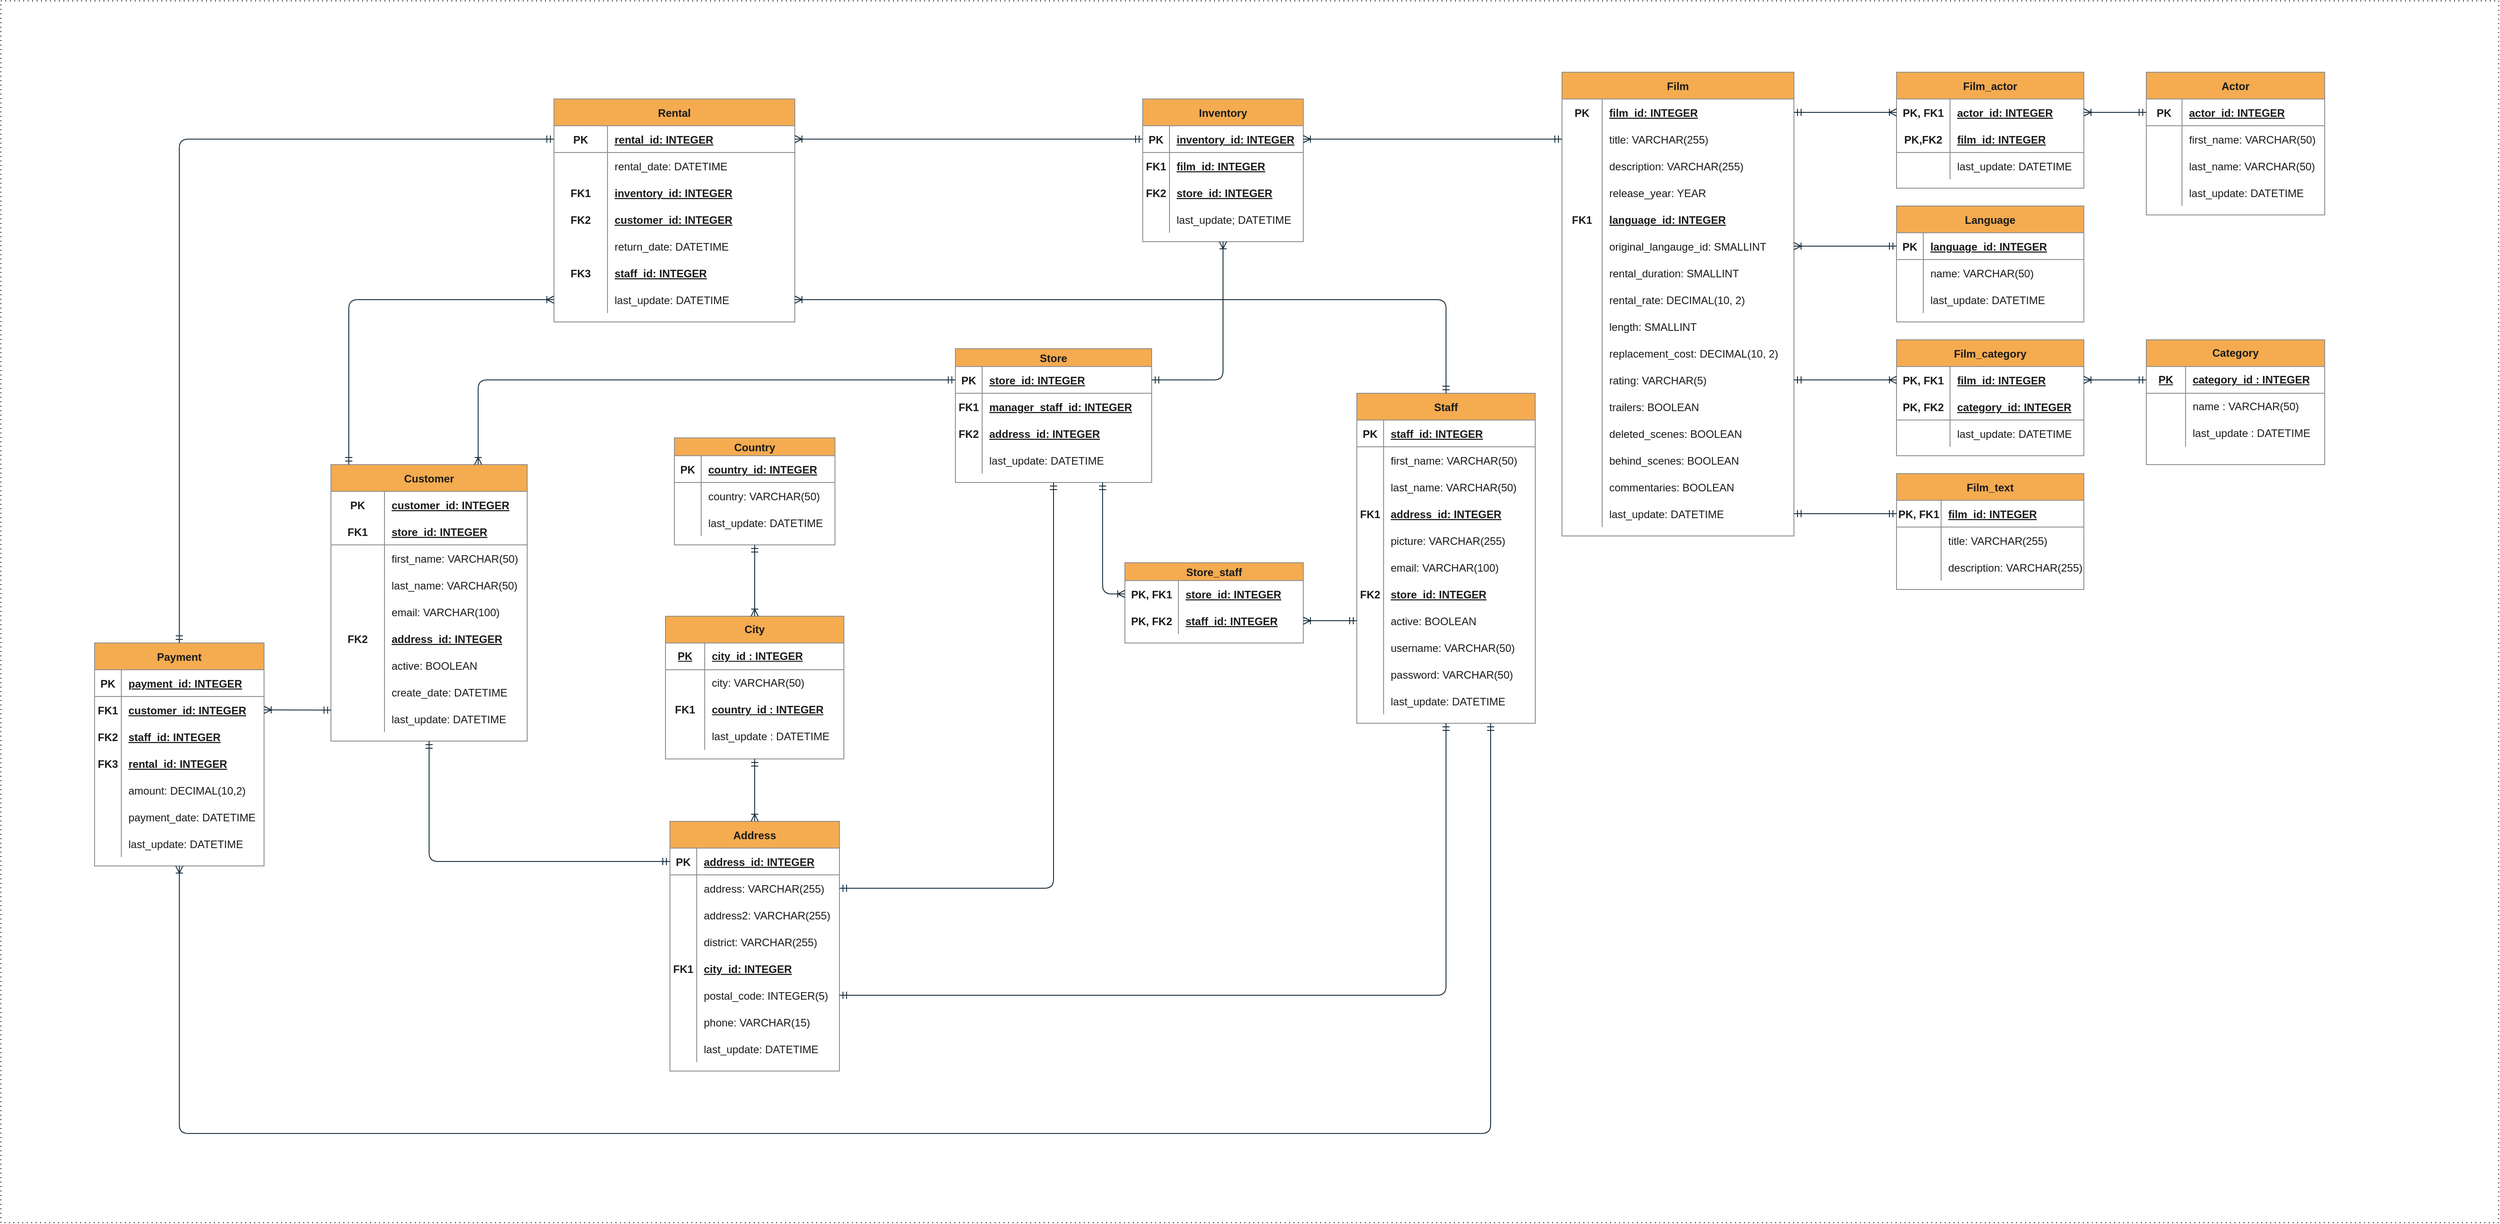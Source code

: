 <mxfile version="14.5.7" type="device"><diagram id="VoQGJdrgvvjz1rpHUROz" name="Page-1"><mxGraphModel dx="1422" dy="794" grid="1" gridSize="10" guides="1" tooltips="1" connect="1" arrows="1" fold="1" page="1" pageScale="1" pageWidth="850" pageHeight="1100" math="0" shadow="0"><root><mxCell id="0"/><mxCell id="1" parent="0"/><mxCell id="7x3cRaTnoVxaHY7KSv8U-1" value="" style="rounded=0;whiteSpace=wrap;html=1;sketch=0;fontColor=#1A1A1A;strokeWidth=1;dashed=1;perimeterSpacing=0;dashPattern=1 4;fillColor=none;" vertex="1" parent="1"><mxGeometry x="20" y="270" width="2800" height="1370" as="geometry"/></mxCell><mxCell id="7x3cRaTnoVxaHY7KSv8U-2" value="Country" style="shape=table;startSize=20;container=1;collapsible=1;childLayout=tableLayout;fixedRows=1;rowLines=0;fontStyle=1;align=center;resizeLast=1;fillColor=#F5AB50;strokeColor=#909090;fontColor=#1A1A1A;" vertex="1" parent="1"><mxGeometry x="775" y="760" width="180" height="120" as="geometry"/></mxCell><mxCell id="7x3cRaTnoVxaHY7KSv8U-3" value="" style="shape=partialRectangle;collapsible=0;dropTarget=0;pointerEvents=0;fillColor=none;top=0;left=0;bottom=1;right=0;points=[[0,0.5],[1,0.5]];portConstraint=eastwest;strokeColor=#909090;fontColor=#1A1A1A;" vertex="1" parent="7x3cRaTnoVxaHY7KSv8U-2"><mxGeometry y="20" width="180" height="30" as="geometry"/></mxCell><mxCell id="7x3cRaTnoVxaHY7KSv8U-4" value="PK" style="shape=partialRectangle;connectable=0;fillColor=none;top=0;left=0;bottom=0;right=0;fontStyle=1;overflow=hidden;strokeColor=#909090;fontColor=#1A1A1A;" vertex="1" parent="7x3cRaTnoVxaHY7KSv8U-3"><mxGeometry width="30" height="30" as="geometry"/></mxCell><mxCell id="7x3cRaTnoVxaHY7KSv8U-5" value="country_id: INTEGER" style="shape=partialRectangle;connectable=0;fillColor=none;top=0;left=0;bottom=0;right=0;align=left;spacingLeft=6;fontStyle=5;overflow=hidden;strokeColor=#909090;fontColor=#1A1A1A;" vertex="1" parent="7x3cRaTnoVxaHY7KSv8U-3"><mxGeometry x="30" width="150" height="30" as="geometry"/></mxCell><mxCell id="7x3cRaTnoVxaHY7KSv8U-6" value="" style="shape=partialRectangle;collapsible=0;dropTarget=0;pointerEvents=0;fillColor=none;top=0;left=0;bottom=0;right=0;points=[[0,0.5],[1,0.5]];portConstraint=eastwest;strokeColor=#909090;fontColor=#1A1A1A;" vertex="1" parent="7x3cRaTnoVxaHY7KSv8U-2"><mxGeometry y="50" width="180" height="30" as="geometry"/></mxCell><mxCell id="7x3cRaTnoVxaHY7KSv8U-7" value="" style="shape=partialRectangle;connectable=0;fillColor=none;top=0;left=0;bottom=0;right=0;editable=1;overflow=hidden;strokeColor=#909090;fontColor=#1A1A1A;" vertex="1" parent="7x3cRaTnoVxaHY7KSv8U-6"><mxGeometry width="30" height="30" as="geometry"/></mxCell><mxCell id="7x3cRaTnoVxaHY7KSv8U-8" value="country: VARCHAR(50)" style="shape=partialRectangle;connectable=0;fillColor=none;top=0;left=0;bottom=0;right=0;align=left;spacingLeft=6;overflow=hidden;strokeColor=#909090;fontColor=#1A1A1A;" vertex="1" parent="7x3cRaTnoVxaHY7KSv8U-6"><mxGeometry x="30" width="150" height="30" as="geometry"/></mxCell><mxCell id="7x3cRaTnoVxaHY7KSv8U-9" value="" style="shape=partialRectangle;collapsible=0;dropTarget=0;pointerEvents=0;fillColor=none;top=0;left=0;bottom=0;right=0;points=[[0,0.5],[1,0.5]];portConstraint=eastwest;strokeColor=#909090;fontColor=#1A1A1A;" vertex="1" parent="7x3cRaTnoVxaHY7KSv8U-2"><mxGeometry y="80" width="180" height="30" as="geometry"/></mxCell><mxCell id="7x3cRaTnoVxaHY7KSv8U-10" value="" style="shape=partialRectangle;connectable=0;fillColor=none;top=0;left=0;bottom=0;right=0;editable=1;overflow=hidden;strokeColor=#909090;fontColor=#1A1A1A;" vertex="1" parent="7x3cRaTnoVxaHY7KSv8U-9"><mxGeometry width="30" height="30" as="geometry"/></mxCell><mxCell id="7x3cRaTnoVxaHY7KSv8U-11" value="last_update: DATETIME" style="shape=partialRectangle;connectable=0;fillColor=none;top=0;left=0;bottom=0;right=0;align=left;spacingLeft=6;overflow=hidden;strokeColor=#909090;fontColor=#1A1A1A;" vertex="1" parent="7x3cRaTnoVxaHY7KSv8U-9"><mxGeometry x="30" width="150" height="30" as="geometry"/></mxCell><mxCell id="7x3cRaTnoVxaHY7KSv8U-12" value="Customer" style="shape=table;startSize=30;container=1;collapsible=1;childLayout=tableLayout;fixedRows=1;rowLines=0;fontStyle=1;align=center;resizeLast=1;fillColor=#F5AB50;strokeColor=#909090;fontColor=#1A1A1A;" vertex="1" parent="1"><mxGeometry x="390" y="790" width="220" height="310" as="geometry"/></mxCell><mxCell id="7x3cRaTnoVxaHY7KSv8U-13" value="" style="shape=partialRectangle;collapsible=0;dropTarget=0;pointerEvents=0;fillColor=none;top=0;left=0;bottom=0;right=0;points=[[0,0.5],[1,0.5]];portConstraint=eastwest;strokeColor=#909090;fontColor=#1A1A1A;" vertex="1" parent="7x3cRaTnoVxaHY7KSv8U-12"><mxGeometry y="30" width="220" height="30" as="geometry"/></mxCell><mxCell id="7x3cRaTnoVxaHY7KSv8U-14" value="PK" style="shape=partialRectangle;connectable=0;fillColor=none;top=0;left=0;bottom=0;right=0;fontStyle=1;overflow=hidden;strokeColor=#909090;fontColor=#1A1A1A;" vertex="1" parent="7x3cRaTnoVxaHY7KSv8U-13"><mxGeometry width="60" height="30" as="geometry"/></mxCell><mxCell id="7x3cRaTnoVxaHY7KSv8U-15" value="customer_id: INTEGER" style="shape=partialRectangle;connectable=0;fillColor=none;top=0;left=0;bottom=0;right=0;align=left;spacingLeft=6;fontStyle=5;overflow=hidden;strokeColor=#909090;fontColor=#1A1A1A;" vertex="1" parent="7x3cRaTnoVxaHY7KSv8U-13"><mxGeometry x="60" width="160" height="30" as="geometry"/></mxCell><mxCell id="7x3cRaTnoVxaHY7KSv8U-16" value="" style="shape=partialRectangle;collapsible=0;dropTarget=0;pointerEvents=0;fillColor=none;top=0;left=0;bottom=1;right=0;points=[[0,0.5],[1,0.5]];portConstraint=eastwest;strokeColor=#909090;fontColor=#1A1A1A;" vertex="1" parent="7x3cRaTnoVxaHY7KSv8U-12"><mxGeometry y="60" width="220" height="30" as="geometry"/></mxCell><mxCell id="7x3cRaTnoVxaHY7KSv8U-17" value="FK1" style="shape=partialRectangle;connectable=0;fillColor=none;top=0;left=0;bottom=0;right=0;fontStyle=1;overflow=hidden;strokeColor=#909090;fontColor=#1A1A1A;" vertex="1" parent="7x3cRaTnoVxaHY7KSv8U-16"><mxGeometry width="60" height="30" as="geometry"/></mxCell><mxCell id="7x3cRaTnoVxaHY7KSv8U-18" value="store_id: INTEGER" style="shape=partialRectangle;connectable=0;fillColor=none;top=0;left=0;bottom=0;right=0;align=left;spacingLeft=6;fontStyle=5;overflow=hidden;strokeColor=#909090;fontColor=#1A1A1A;" vertex="1" parent="7x3cRaTnoVxaHY7KSv8U-16"><mxGeometry x="60" width="160" height="30" as="geometry"/></mxCell><mxCell id="7x3cRaTnoVxaHY7KSv8U-19" value="" style="shape=partialRectangle;collapsible=0;dropTarget=0;pointerEvents=0;fillColor=none;top=0;left=0;bottom=0;right=0;points=[[0,0.5],[1,0.5]];portConstraint=eastwest;strokeColor=#909090;fontColor=#1A1A1A;" vertex="1" parent="7x3cRaTnoVxaHY7KSv8U-12"><mxGeometry y="90" width="220" height="30" as="geometry"/></mxCell><mxCell id="7x3cRaTnoVxaHY7KSv8U-20" value="" style="shape=partialRectangle;connectable=0;fillColor=none;top=0;left=0;bottom=0;right=0;editable=1;overflow=hidden;strokeColor=#909090;fontColor=#1A1A1A;" vertex="1" parent="7x3cRaTnoVxaHY7KSv8U-19"><mxGeometry width="60" height="30" as="geometry"/></mxCell><mxCell id="7x3cRaTnoVxaHY7KSv8U-21" value="first_name: VARCHAR(50)" style="shape=partialRectangle;connectable=0;fillColor=none;top=0;left=0;bottom=0;right=0;align=left;spacingLeft=6;overflow=hidden;strokeColor=#909090;fontColor=#1A1A1A;" vertex="1" parent="7x3cRaTnoVxaHY7KSv8U-19"><mxGeometry x="60" width="160" height="30" as="geometry"/></mxCell><mxCell id="7x3cRaTnoVxaHY7KSv8U-22" value="" style="shape=partialRectangle;collapsible=0;dropTarget=0;pointerEvents=0;fillColor=none;top=0;left=0;bottom=0;right=0;points=[[0,0.5],[1,0.5]];portConstraint=eastwest;strokeColor=#909090;fontColor=#1A1A1A;" vertex="1" parent="7x3cRaTnoVxaHY7KSv8U-12"><mxGeometry y="120" width="220" height="30" as="geometry"/></mxCell><mxCell id="7x3cRaTnoVxaHY7KSv8U-23" value="" style="shape=partialRectangle;connectable=0;fillColor=none;top=0;left=0;bottom=0;right=0;editable=1;overflow=hidden;strokeColor=#909090;fontColor=#1A1A1A;" vertex="1" parent="7x3cRaTnoVxaHY7KSv8U-22"><mxGeometry width="60" height="30" as="geometry"/></mxCell><mxCell id="7x3cRaTnoVxaHY7KSv8U-24" value="last_name: VARCHAR(50)" style="shape=partialRectangle;connectable=0;fillColor=none;top=0;left=0;bottom=0;right=0;align=left;spacingLeft=6;overflow=hidden;strokeColor=#909090;fontColor=#1A1A1A;" vertex="1" parent="7x3cRaTnoVxaHY7KSv8U-22"><mxGeometry x="60" width="160" height="30" as="geometry"/></mxCell><mxCell id="7x3cRaTnoVxaHY7KSv8U-25" value="" style="shape=partialRectangle;collapsible=0;dropTarget=0;pointerEvents=0;fillColor=none;top=0;left=0;bottom=0;right=0;points=[[0,0.5],[1,0.5]];portConstraint=eastwest;strokeColor=#909090;fontColor=#1A1A1A;" vertex="1" parent="7x3cRaTnoVxaHY7KSv8U-12"><mxGeometry y="150" width="220" height="30" as="geometry"/></mxCell><mxCell id="7x3cRaTnoVxaHY7KSv8U-26" value="" style="shape=partialRectangle;connectable=0;fillColor=none;top=0;left=0;bottom=0;right=0;editable=1;overflow=hidden;strokeColor=#909090;fontColor=#1A1A1A;" vertex="1" parent="7x3cRaTnoVxaHY7KSv8U-25"><mxGeometry width="60" height="30" as="geometry"/></mxCell><mxCell id="7x3cRaTnoVxaHY7KSv8U-27" value="email: VARCHAR(100)" style="shape=partialRectangle;connectable=0;fillColor=none;top=0;left=0;bottom=0;right=0;align=left;spacingLeft=6;overflow=hidden;strokeColor=#909090;fontColor=#1A1A1A;" vertex="1" parent="7x3cRaTnoVxaHY7KSv8U-25"><mxGeometry x="60" width="160" height="30" as="geometry"/></mxCell><mxCell id="7x3cRaTnoVxaHY7KSv8U-28" value="" style="shape=partialRectangle;collapsible=0;dropTarget=0;pointerEvents=0;fillColor=none;top=0;left=0;bottom=0;right=0;points=[[0,0.5],[1,0.5]];portConstraint=eastwest;strokeColor=#909090;fontColor=#1A1A1A;" vertex="1" parent="7x3cRaTnoVxaHY7KSv8U-12"><mxGeometry y="180" width="220" height="30" as="geometry"/></mxCell><mxCell id="7x3cRaTnoVxaHY7KSv8U-29" value="FK2" style="shape=partialRectangle;connectable=0;fillColor=none;top=0;left=0;bottom=0;right=0;editable=1;overflow=hidden;fontStyle=1;strokeColor=#909090;fontColor=#1A1A1A;" vertex="1" parent="7x3cRaTnoVxaHY7KSv8U-28"><mxGeometry width="60" height="30" as="geometry"/></mxCell><mxCell id="7x3cRaTnoVxaHY7KSv8U-30" value="address_id: INTEGER" style="shape=partialRectangle;connectable=0;fillColor=none;top=0;left=0;bottom=0;right=0;align=left;spacingLeft=6;overflow=hidden;fontStyle=5;strokeColor=#909090;fontColor=#1A1A1A;" vertex="1" parent="7x3cRaTnoVxaHY7KSv8U-28"><mxGeometry x="60" width="160" height="30" as="geometry"/></mxCell><mxCell id="7x3cRaTnoVxaHY7KSv8U-31" value="" style="shape=partialRectangle;collapsible=0;dropTarget=0;pointerEvents=0;fillColor=none;top=0;left=0;bottom=0;right=0;points=[[0,0.5],[1,0.5]];portConstraint=eastwest;strokeColor=#909090;fontColor=#1A1A1A;" vertex="1" parent="7x3cRaTnoVxaHY7KSv8U-12"><mxGeometry y="210" width="220" height="30" as="geometry"/></mxCell><mxCell id="7x3cRaTnoVxaHY7KSv8U-32" value="" style="shape=partialRectangle;connectable=0;fillColor=none;top=0;left=0;bottom=0;right=0;editable=1;overflow=hidden;fontStyle=1;strokeColor=#909090;fontColor=#1A1A1A;" vertex="1" parent="7x3cRaTnoVxaHY7KSv8U-31"><mxGeometry width="60" height="30" as="geometry"/></mxCell><mxCell id="7x3cRaTnoVxaHY7KSv8U-33" value="active: BOOLEAN" style="shape=partialRectangle;connectable=0;fillColor=none;top=0;left=0;bottom=0;right=0;align=left;spacingLeft=6;overflow=hidden;fontStyle=0;strokeColor=#909090;fontColor=#1A1A1A;" vertex="1" parent="7x3cRaTnoVxaHY7KSv8U-31"><mxGeometry x="60" width="160" height="30" as="geometry"/></mxCell><mxCell id="7x3cRaTnoVxaHY7KSv8U-34" value="" style="shape=partialRectangle;collapsible=0;dropTarget=0;pointerEvents=0;fillColor=none;top=0;left=0;bottom=0;right=0;points=[[0,0.5],[1,0.5]];portConstraint=eastwest;strokeColor=#909090;fontColor=#1A1A1A;" vertex="1" parent="7x3cRaTnoVxaHY7KSv8U-12"><mxGeometry y="240" width="220" height="30" as="geometry"/></mxCell><mxCell id="7x3cRaTnoVxaHY7KSv8U-35" value="" style="shape=partialRectangle;connectable=0;fillColor=none;top=0;left=0;bottom=0;right=0;editable=1;overflow=hidden;fontStyle=1;strokeColor=#909090;fontColor=#1A1A1A;" vertex="1" parent="7x3cRaTnoVxaHY7KSv8U-34"><mxGeometry width="60" height="30" as="geometry"/></mxCell><mxCell id="7x3cRaTnoVxaHY7KSv8U-36" value="create_date: DATETIME" style="shape=partialRectangle;connectable=0;fillColor=none;top=0;left=0;bottom=0;right=0;align=left;spacingLeft=6;overflow=hidden;fontStyle=0;strokeColor=#909090;fontColor=#1A1A1A;" vertex="1" parent="7x3cRaTnoVxaHY7KSv8U-34"><mxGeometry x="60" width="160" height="30" as="geometry"/></mxCell><mxCell id="7x3cRaTnoVxaHY7KSv8U-37" value="" style="shape=partialRectangle;collapsible=0;dropTarget=0;pointerEvents=0;fillColor=none;top=0;left=0;bottom=0;right=0;points=[[0,0.5],[1,0.5]];portConstraint=eastwest;strokeColor=#909090;fontColor=#1A1A1A;" vertex="1" parent="7x3cRaTnoVxaHY7KSv8U-12"><mxGeometry y="270" width="220" height="30" as="geometry"/></mxCell><mxCell id="7x3cRaTnoVxaHY7KSv8U-38" value="" style="shape=partialRectangle;connectable=0;fillColor=none;top=0;left=0;bottom=0;right=0;editable=1;overflow=hidden;fontStyle=1;strokeColor=#909090;fontColor=#1A1A1A;" vertex="1" parent="7x3cRaTnoVxaHY7KSv8U-37"><mxGeometry width="60" height="30" as="geometry"/></mxCell><mxCell id="7x3cRaTnoVxaHY7KSv8U-39" value="last_update: DATETIME" style="shape=partialRectangle;connectable=0;fillColor=none;top=0;left=0;bottom=0;right=0;align=left;spacingLeft=6;overflow=hidden;fontStyle=0;strokeColor=#909090;fontColor=#1A1A1A;" vertex="1" parent="7x3cRaTnoVxaHY7KSv8U-37"><mxGeometry x="60" width="160" height="30" as="geometry"/></mxCell><mxCell id="7x3cRaTnoVxaHY7KSv8U-40" value="Film" style="shape=table;startSize=30;container=1;collapsible=1;childLayout=tableLayout;fixedRows=1;rowLines=0;fontStyle=1;align=center;resizeLast=1;fillColor=#F5AB50;strokeColor=#909090;fontColor=#1A1A1A;" vertex="1" parent="1"><mxGeometry x="1770" y="350" width="260" height="520" as="geometry"/></mxCell><mxCell id="7x3cRaTnoVxaHY7KSv8U-41" value="" style="shape=partialRectangle;collapsible=0;dropTarget=0;pointerEvents=0;fillColor=none;top=0;left=0;bottom=0;right=0;points=[[0,0.5],[1,0.5]];portConstraint=eastwest;strokeColor=#909090;fontColor=#1A1A1A;" vertex="1" parent="7x3cRaTnoVxaHY7KSv8U-40"><mxGeometry y="30" width="260" height="30" as="geometry"/></mxCell><mxCell id="7x3cRaTnoVxaHY7KSv8U-42" value="PK" style="shape=partialRectangle;connectable=0;fillColor=none;top=0;left=0;bottom=0;right=0;fontStyle=1;overflow=hidden;strokeColor=#909090;fontColor=#1A1A1A;" vertex="1" parent="7x3cRaTnoVxaHY7KSv8U-41"><mxGeometry width="45" height="30" as="geometry"/></mxCell><mxCell id="7x3cRaTnoVxaHY7KSv8U-43" value="film_id: INTEGER" style="shape=partialRectangle;connectable=0;fillColor=none;top=0;left=0;bottom=0;right=0;align=left;spacingLeft=6;fontStyle=5;overflow=hidden;strokeColor=#909090;fontColor=#1A1A1A;" vertex="1" parent="7x3cRaTnoVxaHY7KSv8U-41"><mxGeometry x="45" width="215" height="30" as="geometry"/></mxCell><mxCell id="7x3cRaTnoVxaHY7KSv8U-44" value="" style="shape=partialRectangle;collapsible=0;dropTarget=0;pointerEvents=0;fillColor=none;top=0;left=0;bottom=0;right=0;points=[[0,0.5],[1,0.5]];portConstraint=eastwest;strokeColor=#909090;fontColor=#1A1A1A;" vertex="1" parent="7x3cRaTnoVxaHY7KSv8U-40"><mxGeometry y="60" width="260" height="30" as="geometry"/></mxCell><mxCell id="7x3cRaTnoVxaHY7KSv8U-45" value="" style="shape=partialRectangle;connectable=0;fillColor=none;top=0;left=0;bottom=0;right=0;editable=1;overflow=hidden;strokeColor=#909090;fontColor=#1A1A1A;" vertex="1" parent="7x3cRaTnoVxaHY7KSv8U-44"><mxGeometry width="45" height="30" as="geometry"/></mxCell><mxCell id="7x3cRaTnoVxaHY7KSv8U-46" value="title: VARCHAR(255)" style="shape=partialRectangle;connectable=0;fillColor=none;top=0;left=0;bottom=0;right=0;align=left;spacingLeft=6;overflow=hidden;strokeColor=#909090;fontColor=#1A1A1A;" vertex="1" parent="7x3cRaTnoVxaHY7KSv8U-44"><mxGeometry x="45" width="215" height="30" as="geometry"/></mxCell><mxCell id="7x3cRaTnoVxaHY7KSv8U-47" value="" style="shape=partialRectangle;collapsible=0;dropTarget=0;pointerEvents=0;fillColor=none;top=0;left=0;bottom=0;right=0;points=[[0,0.5],[1,0.5]];portConstraint=eastwest;strokeColor=#909090;fontColor=#1A1A1A;" vertex="1" parent="7x3cRaTnoVxaHY7KSv8U-40"><mxGeometry y="90" width="260" height="30" as="geometry"/></mxCell><mxCell id="7x3cRaTnoVxaHY7KSv8U-48" value="" style="shape=partialRectangle;connectable=0;fillColor=none;top=0;left=0;bottom=0;right=0;editable=1;overflow=hidden;strokeColor=#909090;fontColor=#1A1A1A;" vertex="1" parent="7x3cRaTnoVxaHY7KSv8U-47"><mxGeometry width="45" height="30" as="geometry"/></mxCell><mxCell id="7x3cRaTnoVxaHY7KSv8U-49" value="description: VARCHAR(255)" style="shape=partialRectangle;connectable=0;fillColor=none;top=0;left=0;bottom=0;right=0;align=left;spacingLeft=6;overflow=hidden;strokeColor=#909090;fontColor=#1A1A1A;" vertex="1" parent="7x3cRaTnoVxaHY7KSv8U-47"><mxGeometry x="45" width="215" height="30" as="geometry"/></mxCell><mxCell id="7x3cRaTnoVxaHY7KSv8U-50" value="" style="shape=partialRectangle;collapsible=0;dropTarget=0;pointerEvents=0;fillColor=none;top=0;left=0;bottom=0;right=0;points=[[0,0.5],[1,0.5]];portConstraint=eastwest;strokeColor=#909090;fontColor=#1A1A1A;" vertex="1" parent="7x3cRaTnoVxaHY7KSv8U-40"><mxGeometry y="120" width="260" height="30" as="geometry"/></mxCell><mxCell id="7x3cRaTnoVxaHY7KSv8U-51" value="" style="shape=partialRectangle;connectable=0;fillColor=none;top=0;left=0;bottom=0;right=0;editable=1;overflow=hidden;strokeColor=#909090;fontColor=#1A1A1A;" vertex="1" parent="7x3cRaTnoVxaHY7KSv8U-50"><mxGeometry width="45" height="30" as="geometry"/></mxCell><mxCell id="7x3cRaTnoVxaHY7KSv8U-52" value="release_year: YEAR" style="shape=partialRectangle;connectable=0;fillColor=none;top=0;left=0;bottom=0;right=0;align=left;spacingLeft=6;overflow=hidden;strokeColor=#909090;fontColor=#1A1A1A;" vertex="1" parent="7x3cRaTnoVxaHY7KSv8U-50"><mxGeometry x="45" width="215" height="30" as="geometry"/></mxCell><mxCell id="7x3cRaTnoVxaHY7KSv8U-53" value="" style="shape=partialRectangle;collapsible=0;dropTarget=0;pointerEvents=0;fillColor=none;top=0;left=0;bottom=0;right=0;points=[[0,0.5],[1,0.5]];portConstraint=eastwest;strokeColor=#909090;fontColor=#1A1A1A;" vertex="1" parent="7x3cRaTnoVxaHY7KSv8U-40"><mxGeometry y="150" width="260" height="30" as="geometry"/></mxCell><mxCell id="7x3cRaTnoVxaHY7KSv8U-54" value="FK1" style="shape=partialRectangle;connectable=0;fillColor=none;top=0;left=0;bottom=0;right=0;editable=1;overflow=hidden;fontStyle=1;strokeColor=#909090;fontColor=#1A1A1A;" vertex="1" parent="7x3cRaTnoVxaHY7KSv8U-53"><mxGeometry width="45" height="30" as="geometry"/></mxCell><mxCell id="7x3cRaTnoVxaHY7KSv8U-55" value="language_id: INTEGER" style="shape=partialRectangle;connectable=0;fillColor=none;top=0;left=0;bottom=0;right=0;align=left;spacingLeft=6;overflow=hidden;fontStyle=5;strokeColor=#909090;fontColor=#1A1A1A;" vertex="1" parent="7x3cRaTnoVxaHY7KSv8U-53"><mxGeometry x="45" width="215" height="30" as="geometry"/></mxCell><mxCell id="7x3cRaTnoVxaHY7KSv8U-56" value="" style="shape=partialRectangle;collapsible=0;dropTarget=0;pointerEvents=0;fillColor=none;top=0;left=0;bottom=0;right=0;points=[[0,0.5],[1,0.5]];portConstraint=eastwest;strokeColor=#909090;fontColor=#1A1A1A;" vertex="1" parent="7x3cRaTnoVxaHY7KSv8U-40"><mxGeometry y="180" width="260" height="30" as="geometry"/></mxCell><mxCell id="7x3cRaTnoVxaHY7KSv8U-57" value="" style="shape=partialRectangle;connectable=0;fillColor=none;top=0;left=0;bottom=0;right=0;editable=1;overflow=hidden;strokeColor=#909090;fontColor=#1A1A1A;" vertex="1" parent="7x3cRaTnoVxaHY7KSv8U-56"><mxGeometry width="45" height="30" as="geometry"/></mxCell><mxCell id="7x3cRaTnoVxaHY7KSv8U-58" value="original_langauge_id: SMALLINT" style="shape=partialRectangle;connectable=0;fillColor=none;top=0;left=0;bottom=0;right=0;align=left;spacingLeft=6;overflow=hidden;strokeColor=#909090;fontColor=#1A1A1A;" vertex="1" parent="7x3cRaTnoVxaHY7KSv8U-56"><mxGeometry x="45" width="215" height="30" as="geometry"/></mxCell><mxCell id="7x3cRaTnoVxaHY7KSv8U-59" value="" style="shape=partialRectangle;collapsible=0;dropTarget=0;pointerEvents=0;fillColor=none;top=0;left=0;bottom=0;right=0;points=[[0,0.5],[1,0.5]];portConstraint=eastwest;strokeColor=#909090;fontColor=#1A1A1A;" vertex="1" parent="7x3cRaTnoVxaHY7KSv8U-40"><mxGeometry y="210" width="260" height="30" as="geometry"/></mxCell><mxCell id="7x3cRaTnoVxaHY7KSv8U-60" value="" style="shape=partialRectangle;connectable=0;fillColor=none;top=0;left=0;bottom=0;right=0;editable=1;overflow=hidden;strokeColor=#909090;fontColor=#1A1A1A;" vertex="1" parent="7x3cRaTnoVxaHY7KSv8U-59"><mxGeometry width="45" height="30" as="geometry"/></mxCell><mxCell id="7x3cRaTnoVxaHY7KSv8U-61" value="rental_duration: SMALLINT" style="shape=partialRectangle;connectable=0;fillColor=none;top=0;left=0;bottom=0;right=0;align=left;spacingLeft=6;overflow=hidden;strokeColor=#909090;fontColor=#1A1A1A;" vertex="1" parent="7x3cRaTnoVxaHY7KSv8U-59"><mxGeometry x="45" width="215" height="30" as="geometry"/></mxCell><mxCell id="7x3cRaTnoVxaHY7KSv8U-62" value="" style="shape=partialRectangle;collapsible=0;dropTarget=0;pointerEvents=0;fillColor=none;top=0;left=0;bottom=0;right=0;points=[[0,0.5],[1,0.5]];portConstraint=eastwest;strokeColor=#909090;fontColor=#1A1A1A;" vertex="1" parent="7x3cRaTnoVxaHY7KSv8U-40"><mxGeometry y="240" width="260" height="30" as="geometry"/></mxCell><mxCell id="7x3cRaTnoVxaHY7KSv8U-63" value="" style="shape=partialRectangle;connectable=0;fillColor=none;top=0;left=0;bottom=0;right=0;editable=1;overflow=hidden;strokeColor=#909090;fontColor=#1A1A1A;" vertex="1" parent="7x3cRaTnoVxaHY7KSv8U-62"><mxGeometry width="45" height="30" as="geometry"/></mxCell><mxCell id="7x3cRaTnoVxaHY7KSv8U-64" value="rental_rate: DECIMAL(10, 2)" style="shape=partialRectangle;connectable=0;fillColor=none;top=0;left=0;bottom=0;right=0;align=left;spacingLeft=6;overflow=hidden;strokeColor=#909090;fontColor=#1A1A1A;" vertex="1" parent="7x3cRaTnoVxaHY7KSv8U-62"><mxGeometry x="45" width="215" height="30" as="geometry"/></mxCell><mxCell id="7x3cRaTnoVxaHY7KSv8U-65" value="" style="shape=partialRectangle;collapsible=0;dropTarget=0;pointerEvents=0;fillColor=none;top=0;left=0;bottom=0;right=0;points=[[0,0.5],[1,0.5]];portConstraint=eastwest;strokeColor=#909090;fontColor=#1A1A1A;" vertex="1" parent="7x3cRaTnoVxaHY7KSv8U-40"><mxGeometry y="270" width="260" height="30" as="geometry"/></mxCell><mxCell id="7x3cRaTnoVxaHY7KSv8U-66" value="" style="shape=partialRectangle;connectable=0;fillColor=none;top=0;left=0;bottom=0;right=0;editable=1;overflow=hidden;strokeColor=#909090;fontColor=#1A1A1A;" vertex="1" parent="7x3cRaTnoVxaHY7KSv8U-65"><mxGeometry width="45" height="30" as="geometry"/></mxCell><mxCell id="7x3cRaTnoVxaHY7KSv8U-67" value="length: SMALLINT" style="shape=partialRectangle;connectable=0;fillColor=none;top=0;left=0;bottom=0;right=0;align=left;spacingLeft=6;overflow=hidden;strokeColor=#909090;fontColor=#1A1A1A;" vertex="1" parent="7x3cRaTnoVxaHY7KSv8U-65"><mxGeometry x="45" width="215" height="30" as="geometry"/></mxCell><mxCell id="7x3cRaTnoVxaHY7KSv8U-68" value="" style="shape=partialRectangle;collapsible=0;dropTarget=0;pointerEvents=0;fillColor=none;top=0;left=0;bottom=0;right=0;points=[[0,0.5],[1,0.5]];portConstraint=eastwest;strokeColor=#909090;fontColor=#1A1A1A;" vertex="1" parent="7x3cRaTnoVxaHY7KSv8U-40"><mxGeometry y="300" width="260" height="30" as="geometry"/></mxCell><mxCell id="7x3cRaTnoVxaHY7KSv8U-69" value="" style="shape=partialRectangle;connectable=0;fillColor=none;top=0;left=0;bottom=0;right=0;editable=1;overflow=hidden;strokeColor=#909090;fontColor=#1A1A1A;" vertex="1" parent="7x3cRaTnoVxaHY7KSv8U-68"><mxGeometry width="45" height="30" as="geometry"/></mxCell><mxCell id="7x3cRaTnoVxaHY7KSv8U-70" value="replacement_cost: DECIMAL(10, 2)" style="shape=partialRectangle;connectable=0;fillColor=none;top=0;left=0;bottom=0;right=0;align=left;spacingLeft=6;overflow=hidden;strokeColor=#909090;fontColor=#1A1A1A;" vertex="1" parent="7x3cRaTnoVxaHY7KSv8U-68"><mxGeometry x="45" width="215" height="30" as="geometry"/></mxCell><mxCell id="7x3cRaTnoVxaHY7KSv8U-71" value="" style="shape=partialRectangle;collapsible=0;dropTarget=0;pointerEvents=0;fillColor=none;top=0;left=0;bottom=0;right=0;points=[[0,0.5],[1,0.5]];portConstraint=eastwest;strokeColor=#909090;fontColor=#1A1A1A;" vertex="1" parent="7x3cRaTnoVxaHY7KSv8U-40"><mxGeometry y="330" width="260" height="30" as="geometry"/></mxCell><mxCell id="7x3cRaTnoVxaHY7KSv8U-72" value="" style="shape=partialRectangle;connectable=0;fillColor=none;top=0;left=0;bottom=0;right=0;editable=1;overflow=hidden;strokeColor=#909090;fontColor=#1A1A1A;" vertex="1" parent="7x3cRaTnoVxaHY7KSv8U-71"><mxGeometry width="45" height="30" as="geometry"/></mxCell><mxCell id="7x3cRaTnoVxaHY7KSv8U-73" value="rating: VARCHAR(5)" style="shape=partialRectangle;connectable=0;fillColor=none;top=0;left=0;bottom=0;right=0;align=left;spacingLeft=6;overflow=hidden;strokeColor=#909090;fontColor=#1A1A1A;" vertex="1" parent="7x3cRaTnoVxaHY7KSv8U-71"><mxGeometry x="45" width="215" height="30" as="geometry"/></mxCell><mxCell id="7x3cRaTnoVxaHY7KSv8U-310" value="" style="shape=partialRectangle;collapsible=0;dropTarget=0;pointerEvents=0;fillColor=none;top=0;left=0;bottom=0;right=0;points=[[0,0.5],[1,0.5]];portConstraint=eastwest;strokeColor=#909090;fontColor=#1A1A1A;" vertex="1" parent="7x3cRaTnoVxaHY7KSv8U-40"><mxGeometry y="360" width="260" height="30" as="geometry"/></mxCell><mxCell id="7x3cRaTnoVxaHY7KSv8U-311" value="" style="shape=partialRectangle;connectable=0;fillColor=none;top=0;left=0;bottom=0;right=0;editable=1;overflow=hidden;strokeColor=#909090;fontColor=#1A1A1A;" vertex="1" parent="7x3cRaTnoVxaHY7KSv8U-310"><mxGeometry width="45" height="30" as="geometry"/></mxCell><mxCell id="7x3cRaTnoVxaHY7KSv8U-312" value="trailers: BOOLEAN" style="shape=partialRectangle;connectable=0;fillColor=none;top=0;left=0;bottom=0;right=0;align=left;spacingLeft=6;overflow=hidden;strokeColor=#909090;fontColor=#1A1A1A;" vertex="1" parent="7x3cRaTnoVxaHY7KSv8U-310"><mxGeometry x="45" width="215" height="30" as="geometry"/></mxCell><mxCell id="7x3cRaTnoVxaHY7KSv8U-316" value="" style="shape=partialRectangle;collapsible=0;dropTarget=0;pointerEvents=0;fillColor=none;top=0;left=0;bottom=0;right=0;points=[[0,0.5],[1,0.5]];portConstraint=eastwest;strokeColor=#909090;fontColor=#1A1A1A;" vertex="1" parent="7x3cRaTnoVxaHY7KSv8U-40"><mxGeometry y="390" width="260" height="30" as="geometry"/></mxCell><mxCell id="7x3cRaTnoVxaHY7KSv8U-317" value="" style="shape=partialRectangle;connectable=0;fillColor=none;top=0;left=0;bottom=0;right=0;editable=1;overflow=hidden;strokeColor=#909090;fontColor=#1A1A1A;" vertex="1" parent="7x3cRaTnoVxaHY7KSv8U-316"><mxGeometry width="45" height="30" as="geometry"/></mxCell><mxCell id="7x3cRaTnoVxaHY7KSv8U-318" value="deleted_scenes: BOOLEAN" style="shape=partialRectangle;connectable=0;fillColor=none;top=0;left=0;bottom=0;right=0;align=left;spacingLeft=6;overflow=hidden;strokeColor=#909090;fontColor=#1A1A1A;" vertex="1" parent="7x3cRaTnoVxaHY7KSv8U-316"><mxGeometry x="45" width="215" height="30" as="geometry"/></mxCell><mxCell id="7x3cRaTnoVxaHY7KSv8U-319" value="" style="shape=partialRectangle;collapsible=0;dropTarget=0;pointerEvents=0;fillColor=none;top=0;left=0;bottom=0;right=0;points=[[0,0.5],[1,0.5]];portConstraint=eastwest;strokeColor=#909090;fontColor=#1A1A1A;" vertex="1" parent="7x3cRaTnoVxaHY7KSv8U-40"><mxGeometry y="420" width="260" height="30" as="geometry"/></mxCell><mxCell id="7x3cRaTnoVxaHY7KSv8U-320" value="" style="shape=partialRectangle;connectable=0;fillColor=none;top=0;left=0;bottom=0;right=0;editable=1;overflow=hidden;strokeColor=#909090;fontColor=#1A1A1A;" vertex="1" parent="7x3cRaTnoVxaHY7KSv8U-319"><mxGeometry width="45" height="30" as="geometry"/></mxCell><mxCell id="7x3cRaTnoVxaHY7KSv8U-321" value="behind_scenes: BOOLEAN" style="shape=partialRectangle;connectable=0;fillColor=none;top=0;left=0;bottom=0;right=0;align=left;spacingLeft=6;overflow=hidden;strokeColor=#909090;fontColor=#1A1A1A;" vertex="1" parent="7x3cRaTnoVxaHY7KSv8U-319"><mxGeometry x="45" width="215" height="30" as="geometry"/></mxCell><mxCell id="7x3cRaTnoVxaHY7KSv8U-313" value="" style="shape=partialRectangle;collapsible=0;dropTarget=0;pointerEvents=0;fillColor=none;top=0;left=0;bottom=0;right=0;points=[[0,0.5],[1,0.5]];portConstraint=eastwest;strokeColor=#909090;fontColor=#1A1A1A;" vertex="1" parent="7x3cRaTnoVxaHY7KSv8U-40"><mxGeometry y="450" width="260" height="30" as="geometry"/></mxCell><mxCell id="7x3cRaTnoVxaHY7KSv8U-314" value="" style="shape=partialRectangle;connectable=0;fillColor=none;top=0;left=0;bottom=0;right=0;editable=1;overflow=hidden;strokeColor=#909090;fontColor=#1A1A1A;" vertex="1" parent="7x3cRaTnoVxaHY7KSv8U-313"><mxGeometry width="45" height="30" as="geometry"/></mxCell><mxCell id="7x3cRaTnoVxaHY7KSv8U-315" value="commentaries: BOOLEAN" style="shape=partialRectangle;connectable=0;fillColor=none;top=0;left=0;bottom=0;right=0;align=left;spacingLeft=6;overflow=hidden;strokeColor=#909090;fontColor=#1A1A1A;" vertex="1" parent="7x3cRaTnoVxaHY7KSv8U-313"><mxGeometry x="45" width="215" height="30" as="geometry"/></mxCell><mxCell id="7x3cRaTnoVxaHY7KSv8U-77" value="" style="shape=partialRectangle;collapsible=0;dropTarget=0;pointerEvents=0;fillColor=none;top=0;left=0;bottom=0;right=0;points=[[0,0.5],[1,0.5]];portConstraint=eastwest;strokeColor=#909090;fontColor=#1A1A1A;" vertex="1" parent="7x3cRaTnoVxaHY7KSv8U-40"><mxGeometry y="480" width="260" height="30" as="geometry"/></mxCell><mxCell id="7x3cRaTnoVxaHY7KSv8U-78" value="" style="shape=partialRectangle;connectable=0;fillColor=none;top=0;left=0;bottom=0;right=0;editable=1;overflow=hidden;strokeColor=#909090;fontColor=#1A1A1A;" vertex="1" parent="7x3cRaTnoVxaHY7KSv8U-77"><mxGeometry width="45" height="30" as="geometry"/></mxCell><mxCell id="7x3cRaTnoVxaHY7KSv8U-79" value="last_update: DATETIME" style="shape=partialRectangle;connectable=0;fillColor=none;top=0;left=0;bottom=0;right=0;align=left;spacingLeft=6;overflow=hidden;strokeColor=#909090;fontColor=#1A1A1A;" vertex="1" parent="7x3cRaTnoVxaHY7KSv8U-77"><mxGeometry x="45" width="215" height="30" as="geometry"/></mxCell><mxCell id="7x3cRaTnoVxaHY7KSv8U-80" value="Film_category" style="shape=table;startSize=30;container=1;collapsible=1;childLayout=tableLayout;fixedRows=1;rowLines=0;fontStyle=1;align=center;resizeLast=1;fillColor=#F5AB50;strokeColor=#909090;fontColor=#1A1A1A;" vertex="1" parent="1"><mxGeometry x="2145" y="650" width="210" height="130" as="geometry"/></mxCell><mxCell id="7x3cRaTnoVxaHY7KSv8U-81" value="" style="shape=partialRectangle;collapsible=0;dropTarget=0;pointerEvents=0;fillColor=none;top=0;left=0;bottom=0;right=0;points=[[0,0.5],[1,0.5]];portConstraint=eastwest;strokeColor=#909090;fontColor=#1A1A1A;" vertex="1" parent="7x3cRaTnoVxaHY7KSv8U-80"><mxGeometry y="30" width="210" height="30" as="geometry"/></mxCell><mxCell id="7x3cRaTnoVxaHY7KSv8U-82" value="PK, FK1" style="shape=partialRectangle;connectable=0;fillColor=none;top=0;left=0;bottom=0;right=0;fontStyle=1;overflow=hidden;strokeColor=#909090;fontColor=#1A1A1A;" vertex="1" parent="7x3cRaTnoVxaHY7KSv8U-81"><mxGeometry width="60" height="30" as="geometry"/></mxCell><mxCell id="7x3cRaTnoVxaHY7KSv8U-83" value="film_id: INTEGER" style="shape=partialRectangle;connectable=0;fillColor=none;top=0;left=0;bottom=0;right=0;align=left;spacingLeft=6;fontStyle=5;overflow=hidden;strokeColor=#909090;fontColor=#1A1A1A;" vertex="1" parent="7x3cRaTnoVxaHY7KSv8U-81"><mxGeometry x="60" width="150" height="30" as="geometry"/></mxCell><mxCell id="7x3cRaTnoVxaHY7KSv8U-84" value="" style="shape=partialRectangle;collapsible=0;dropTarget=0;pointerEvents=0;fillColor=none;top=0;left=0;bottom=1;right=0;points=[[0,0.5],[1,0.5]];portConstraint=eastwest;strokeColor=#909090;fontColor=#1A1A1A;" vertex="1" parent="7x3cRaTnoVxaHY7KSv8U-80"><mxGeometry y="60" width="210" height="30" as="geometry"/></mxCell><mxCell id="7x3cRaTnoVxaHY7KSv8U-85" value="PK, FK2" style="shape=partialRectangle;connectable=0;fillColor=none;top=0;left=0;bottom=0;right=0;fontStyle=1;overflow=hidden;strokeColor=#909090;fontColor=#1A1A1A;" vertex="1" parent="7x3cRaTnoVxaHY7KSv8U-84"><mxGeometry width="60" height="30" as="geometry"/></mxCell><mxCell id="7x3cRaTnoVxaHY7KSv8U-86" value="category_id: INTEGER" style="shape=partialRectangle;connectable=0;fillColor=none;top=0;left=0;bottom=0;right=0;align=left;spacingLeft=6;fontStyle=5;overflow=hidden;strokeColor=#909090;fontColor=#1A1A1A;" vertex="1" parent="7x3cRaTnoVxaHY7KSv8U-84"><mxGeometry x="60" width="150" height="30" as="geometry"/></mxCell><mxCell id="7x3cRaTnoVxaHY7KSv8U-87" value="" style="shape=partialRectangle;collapsible=0;dropTarget=0;pointerEvents=0;fillColor=none;top=0;left=0;bottom=0;right=0;points=[[0,0.5],[1,0.5]];portConstraint=eastwest;strokeColor=#909090;fontColor=#1A1A1A;" vertex="1" parent="7x3cRaTnoVxaHY7KSv8U-80"><mxGeometry y="90" width="210" height="30" as="geometry"/></mxCell><mxCell id="7x3cRaTnoVxaHY7KSv8U-88" value="" style="shape=partialRectangle;connectable=0;fillColor=none;top=0;left=0;bottom=0;right=0;editable=1;overflow=hidden;strokeColor=#909090;fontColor=#1A1A1A;" vertex="1" parent="7x3cRaTnoVxaHY7KSv8U-87"><mxGeometry width="60" height="30" as="geometry"/></mxCell><mxCell id="7x3cRaTnoVxaHY7KSv8U-89" value="last_update: DATETIME" style="shape=partialRectangle;connectable=0;fillColor=none;top=0;left=0;bottom=0;right=0;align=left;spacingLeft=6;overflow=hidden;strokeColor=#909090;fontColor=#1A1A1A;" vertex="1" parent="7x3cRaTnoVxaHY7KSv8U-87"><mxGeometry x="60" width="150" height="30" as="geometry"/></mxCell><mxCell id="7x3cRaTnoVxaHY7KSv8U-90" value="Inventory" style="shape=table;startSize=30;container=1;collapsible=1;childLayout=tableLayout;fixedRows=1;rowLines=0;fontStyle=1;align=center;resizeLast=1;fillColor=#F5AB50;strokeColor=#909090;fontColor=#1A1A1A;" vertex="1" parent="1"><mxGeometry x="1300" y="380" width="180" height="160" as="geometry"/></mxCell><mxCell id="7x3cRaTnoVxaHY7KSv8U-91" value="" style="shape=partialRectangle;collapsible=0;dropTarget=0;pointerEvents=0;fillColor=none;top=0;left=0;bottom=1;right=0;points=[[0,0.5],[1,0.5]];portConstraint=eastwest;strokeColor=#909090;fontColor=#1A1A1A;" vertex="1" parent="7x3cRaTnoVxaHY7KSv8U-90"><mxGeometry y="30" width="180" height="30" as="geometry"/></mxCell><mxCell id="7x3cRaTnoVxaHY7KSv8U-92" value="PK" style="shape=partialRectangle;connectable=0;fillColor=none;top=0;left=0;bottom=0;right=0;fontStyle=1;overflow=hidden;strokeColor=#909090;fontColor=#1A1A1A;" vertex="1" parent="7x3cRaTnoVxaHY7KSv8U-91"><mxGeometry width="30" height="30" as="geometry"/></mxCell><mxCell id="7x3cRaTnoVxaHY7KSv8U-93" value="inventory_id: INTEGER" style="shape=partialRectangle;connectable=0;fillColor=none;top=0;left=0;bottom=0;right=0;align=left;spacingLeft=6;fontStyle=5;overflow=hidden;strokeColor=#909090;fontColor=#1A1A1A;" vertex="1" parent="7x3cRaTnoVxaHY7KSv8U-91"><mxGeometry x="30" width="150" height="30" as="geometry"/></mxCell><mxCell id="7x3cRaTnoVxaHY7KSv8U-94" value="" style="shape=partialRectangle;collapsible=0;dropTarget=0;pointerEvents=0;fillColor=none;top=0;left=0;bottom=0;right=0;points=[[0,0.5],[1,0.5]];portConstraint=eastwest;strokeColor=#909090;fontColor=#1A1A1A;" vertex="1" parent="7x3cRaTnoVxaHY7KSv8U-90"><mxGeometry y="60" width="180" height="30" as="geometry"/></mxCell><mxCell id="7x3cRaTnoVxaHY7KSv8U-95" value="FK1" style="shape=partialRectangle;connectable=0;fillColor=none;top=0;left=0;bottom=0;right=0;editable=1;overflow=hidden;fontStyle=1;strokeColor=#909090;fontColor=#1A1A1A;" vertex="1" parent="7x3cRaTnoVxaHY7KSv8U-94"><mxGeometry width="30" height="30" as="geometry"/></mxCell><mxCell id="7x3cRaTnoVxaHY7KSv8U-96" value="film_id: INTEGER" style="shape=partialRectangle;connectable=0;fillColor=none;top=0;left=0;bottom=0;right=0;align=left;spacingLeft=6;overflow=hidden;fontStyle=5;strokeColor=#909090;fontColor=#1A1A1A;" vertex="1" parent="7x3cRaTnoVxaHY7KSv8U-94"><mxGeometry x="30" width="150" height="30" as="geometry"/></mxCell><mxCell id="7x3cRaTnoVxaHY7KSv8U-97" value="" style="shape=partialRectangle;collapsible=0;dropTarget=0;pointerEvents=0;fillColor=none;top=0;left=0;bottom=0;right=0;points=[[0,0.5],[1,0.5]];portConstraint=eastwest;strokeWidth=6;strokeColor=#909090;fontColor=#1A1A1A;" vertex="1" parent="7x3cRaTnoVxaHY7KSv8U-90"><mxGeometry y="90" width="180" height="30" as="geometry"/></mxCell><mxCell id="7x3cRaTnoVxaHY7KSv8U-98" value="FK2" style="shape=partialRectangle;connectable=0;fillColor=none;top=0;left=0;bottom=0;right=0;editable=1;overflow=hidden;fontStyle=1;strokeWidth=7;strokeColor=#909090;fontColor=#1A1A1A;" vertex="1" parent="7x3cRaTnoVxaHY7KSv8U-97"><mxGeometry width="30" height="30" as="geometry"/></mxCell><mxCell id="7x3cRaTnoVxaHY7KSv8U-99" value="store_id: INTEGER" style="shape=partialRectangle;connectable=0;fillColor=none;top=0;left=0;bottom=0;right=0;align=left;spacingLeft=6;overflow=hidden;strokeWidth=7;fontStyle=5;strokeColor=#909090;fontColor=#1A1A1A;" vertex="1" parent="7x3cRaTnoVxaHY7KSv8U-97"><mxGeometry x="30" width="150" height="30" as="geometry"/></mxCell><mxCell id="7x3cRaTnoVxaHY7KSv8U-100" value="" style="shape=partialRectangle;collapsible=0;dropTarget=0;pointerEvents=0;fillColor=none;top=0;left=0;bottom=0;right=0;points=[[0,0.5],[1,0.5]];portConstraint=eastwest;strokeColor=#909090;fontColor=#1A1A1A;" vertex="1" parent="7x3cRaTnoVxaHY7KSv8U-90"><mxGeometry y="120" width="180" height="30" as="geometry"/></mxCell><mxCell id="7x3cRaTnoVxaHY7KSv8U-101" value="" style="shape=partialRectangle;connectable=0;fillColor=none;top=0;left=0;bottom=0;right=0;editable=1;overflow=hidden;strokeColor=#909090;fontColor=#1A1A1A;" vertex="1" parent="7x3cRaTnoVxaHY7KSv8U-100"><mxGeometry width="30" height="30" as="geometry"/></mxCell><mxCell id="7x3cRaTnoVxaHY7KSv8U-102" value="last_update; DATETIME" style="shape=partialRectangle;connectable=0;fillColor=none;top=0;left=0;bottom=0;right=0;align=left;spacingLeft=6;overflow=hidden;strokeColor=#909090;fontColor=#1A1A1A;" vertex="1" parent="7x3cRaTnoVxaHY7KSv8U-100"><mxGeometry x="30" width="150" height="30" as="geometry"/></mxCell><mxCell id="7x3cRaTnoVxaHY7KSv8U-103" value="Language" style="shape=table;startSize=30;container=1;collapsible=1;childLayout=tableLayout;fixedRows=1;rowLines=0;fontStyle=1;align=center;resizeLast=1;fillColor=#F5AB50;strokeColor=#909090;fontColor=#1A1A1A;" vertex="1" parent="1"><mxGeometry x="2145" y="500" width="210" height="130" as="geometry"/></mxCell><mxCell id="7x3cRaTnoVxaHY7KSv8U-104" value="" style="shape=partialRectangle;collapsible=0;dropTarget=0;pointerEvents=0;fillColor=none;top=0;left=0;bottom=1;right=0;points=[[0,0.5],[1,0.5]];portConstraint=eastwest;strokeColor=#909090;fontColor=#1A1A1A;" vertex="1" parent="7x3cRaTnoVxaHY7KSv8U-103"><mxGeometry y="30" width="210" height="30" as="geometry"/></mxCell><mxCell id="7x3cRaTnoVxaHY7KSv8U-105" value="PK" style="shape=partialRectangle;connectable=0;fillColor=none;top=0;left=0;bottom=0;right=0;fontStyle=1;overflow=hidden;strokeColor=#909090;fontColor=#1A1A1A;" vertex="1" parent="7x3cRaTnoVxaHY7KSv8U-104"><mxGeometry width="30" height="30" as="geometry"/></mxCell><mxCell id="7x3cRaTnoVxaHY7KSv8U-106" value="language_id: INTEGER" style="shape=partialRectangle;connectable=0;fillColor=none;top=0;left=0;bottom=0;right=0;align=left;spacingLeft=6;fontStyle=5;overflow=hidden;strokeColor=#909090;fontColor=#1A1A1A;" vertex="1" parent="7x3cRaTnoVxaHY7KSv8U-104"><mxGeometry x="30" width="180" height="30" as="geometry"/></mxCell><mxCell id="7x3cRaTnoVxaHY7KSv8U-107" value="" style="shape=partialRectangle;collapsible=0;dropTarget=0;pointerEvents=0;fillColor=none;top=0;left=0;bottom=0;right=0;points=[[0,0.5],[1,0.5]];portConstraint=eastwest;strokeColor=#909090;fontColor=#1A1A1A;" vertex="1" parent="7x3cRaTnoVxaHY7KSv8U-103"><mxGeometry y="60" width="210" height="30" as="geometry"/></mxCell><mxCell id="7x3cRaTnoVxaHY7KSv8U-108" value="" style="shape=partialRectangle;connectable=0;fillColor=none;top=0;left=0;bottom=0;right=0;editable=1;overflow=hidden;strokeColor=#909090;fontColor=#1A1A1A;" vertex="1" parent="7x3cRaTnoVxaHY7KSv8U-107"><mxGeometry width="30" height="30" as="geometry"/></mxCell><mxCell id="7x3cRaTnoVxaHY7KSv8U-109" value="name: VARCHAR(50)" style="shape=partialRectangle;connectable=0;fillColor=none;top=0;left=0;bottom=0;right=0;align=left;spacingLeft=6;overflow=hidden;strokeColor=#909090;fontColor=#1A1A1A;" vertex="1" parent="7x3cRaTnoVxaHY7KSv8U-107"><mxGeometry x="30" width="180" height="30" as="geometry"/></mxCell><mxCell id="7x3cRaTnoVxaHY7KSv8U-110" value="" style="shape=partialRectangle;collapsible=0;dropTarget=0;pointerEvents=0;fillColor=none;top=0;left=0;bottom=0;right=0;points=[[0,0.5],[1,0.5]];portConstraint=eastwest;strokeColor=#909090;fontColor=#1A1A1A;" vertex="1" parent="7x3cRaTnoVxaHY7KSv8U-103"><mxGeometry y="90" width="210" height="30" as="geometry"/></mxCell><mxCell id="7x3cRaTnoVxaHY7KSv8U-111" value="" style="shape=partialRectangle;connectable=0;fillColor=none;top=0;left=0;bottom=0;right=0;editable=1;overflow=hidden;strokeColor=#909090;fontColor=#1A1A1A;" vertex="1" parent="7x3cRaTnoVxaHY7KSv8U-110"><mxGeometry width="30" height="30" as="geometry"/></mxCell><mxCell id="7x3cRaTnoVxaHY7KSv8U-112" value="last_update: DATETIME" style="shape=partialRectangle;connectable=0;fillColor=none;top=0;left=0;bottom=0;right=0;align=left;spacingLeft=6;overflow=hidden;strokeColor=#909090;fontColor=#1A1A1A;" vertex="1" parent="7x3cRaTnoVxaHY7KSv8U-110"><mxGeometry x="30" width="180" height="30" as="geometry"/></mxCell><mxCell id="7x3cRaTnoVxaHY7KSv8U-113" value="Payment" style="shape=table;startSize=30;container=1;collapsible=1;childLayout=tableLayout;fixedRows=1;rowLines=0;fontStyle=1;align=center;resizeLast=1;fillColor=#F5AB50;strokeColor=#909090;fontColor=#1A1A1A;" vertex="1" parent="1"><mxGeometry x="125" y="990" width="190" height="250" as="geometry"><mxRectangle x="-60" y="440" width="80" height="30" as="alternateBounds"/></mxGeometry></mxCell><mxCell id="7x3cRaTnoVxaHY7KSv8U-114" value="" style="shape=partialRectangle;collapsible=0;dropTarget=0;pointerEvents=0;fillColor=none;top=0;left=0;bottom=1;right=0;points=[[0,0.5],[1,0.5]];portConstraint=eastwest;strokeColor=#909090;fontColor=#1A1A1A;" vertex="1" parent="7x3cRaTnoVxaHY7KSv8U-113"><mxGeometry y="30" width="190" height="30" as="geometry"/></mxCell><mxCell id="7x3cRaTnoVxaHY7KSv8U-115" value="PK" style="shape=partialRectangle;connectable=0;fillColor=none;top=0;left=0;bottom=0;right=0;fontStyle=1;overflow=hidden;strokeColor=#909090;fontColor=#1A1A1A;" vertex="1" parent="7x3cRaTnoVxaHY7KSv8U-114"><mxGeometry width="30" height="30" as="geometry"/></mxCell><mxCell id="7x3cRaTnoVxaHY7KSv8U-116" value="payment_id: INTEGER" style="shape=partialRectangle;connectable=0;fillColor=none;top=0;left=0;bottom=0;right=0;align=left;spacingLeft=6;fontStyle=5;overflow=hidden;strokeColor=#909090;fontColor=#1A1A1A;" vertex="1" parent="7x3cRaTnoVxaHY7KSv8U-114"><mxGeometry x="30" width="160" height="30" as="geometry"/></mxCell><mxCell id="7x3cRaTnoVxaHY7KSv8U-117" value="" style="shape=partialRectangle;collapsible=0;dropTarget=0;pointerEvents=0;fillColor=none;top=0;left=0;bottom=0;right=0;points=[[0,0.5],[1,0.5]];portConstraint=eastwest;strokeColor=#909090;fontColor=#1A1A1A;" vertex="1" parent="7x3cRaTnoVxaHY7KSv8U-113"><mxGeometry y="60" width="190" height="30" as="geometry"/></mxCell><mxCell id="7x3cRaTnoVxaHY7KSv8U-118" value="FK1" style="shape=partialRectangle;connectable=0;fillColor=none;top=0;left=0;bottom=0;right=0;editable=1;overflow=hidden;fontStyle=1;strokeColor=#909090;fontColor=#1A1A1A;" vertex="1" parent="7x3cRaTnoVxaHY7KSv8U-117"><mxGeometry width="30" height="30" as="geometry"/></mxCell><mxCell id="7x3cRaTnoVxaHY7KSv8U-119" value="customer_id: INTEGER" style="shape=partialRectangle;connectable=0;fillColor=none;top=0;left=0;bottom=0;right=0;align=left;spacingLeft=6;overflow=hidden;fontStyle=5;strokeColor=#909090;fontColor=#1A1A1A;" vertex="1" parent="7x3cRaTnoVxaHY7KSv8U-117"><mxGeometry x="30" width="160" height="30" as="geometry"/></mxCell><mxCell id="7x3cRaTnoVxaHY7KSv8U-120" value="" style="shape=partialRectangle;collapsible=0;dropTarget=0;pointerEvents=0;fillColor=none;top=0;left=0;bottom=0;right=0;points=[[0,0.5],[1,0.5]];portConstraint=eastwest;strokeColor=#909090;fontColor=#1A1A1A;" vertex="1" parent="7x3cRaTnoVxaHY7KSv8U-113"><mxGeometry y="90" width="190" height="30" as="geometry"/></mxCell><mxCell id="7x3cRaTnoVxaHY7KSv8U-121" value="FK2" style="shape=partialRectangle;connectable=0;fillColor=none;top=0;left=0;bottom=0;right=0;editable=1;overflow=hidden;fontStyle=1;strokeColor=#909090;fontColor=#1A1A1A;" vertex="1" parent="7x3cRaTnoVxaHY7KSv8U-120"><mxGeometry width="30" height="30" as="geometry"/></mxCell><mxCell id="7x3cRaTnoVxaHY7KSv8U-122" value="staff_id: INTEGER" style="shape=partialRectangle;connectable=0;fillColor=none;top=0;left=0;bottom=0;right=0;align=left;spacingLeft=6;overflow=hidden;fontStyle=5;strokeColor=#909090;fontColor=#1A1A1A;" vertex="1" parent="7x3cRaTnoVxaHY7KSv8U-120"><mxGeometry x="30" width="160" height="30" as="geometry"/></mxCell><mxCell id="7x3cRaTnoVxaHY7KSv8U-123" value="" style="shape=partialRectangle;collapsible=0;dropTarget=0;pointerEvents=0;fillColor=none;top=0;left=0;bottom=0;right=0;points=[[0,0.5],[1,0.5]];portConstraint=eastwest;strokeColor=#909090;fontColor=#1A1A1A;" vertex="1" parent="7x3cRaTnoVxaHY7KSv8U-113"><mxGeometry y="120" width="190" height="30" as="geometry"/></mxCell><mxCell id="7x3cRaTnoVxaHY7KSv8U-124" value="FK3" style="shape=partialRectangle;connectable=0;fillColor=none;top=0;left=0;bottom=0;right=0;editable=1;overflow=hidden;fontStyle=1;strokeColor=#909090;fontColor=#1A1A1A;" vertex="1" parent="7x3cRaTnoVxaHY7KSv8U-123"><mxGeometry width="30" height="30" as="geometry"/></mxCell><mxCell id="7x3cRaTnoVxaHY7KSv8U-125" value="rental_id: INTEGER" style="shape=partialRectangle;connectable=0;fillColor=none;top=0;left=0;bottom=0;right=0;align=left;spacingLeft=6;overflow=hidden;fontStyle=5;strokeColor=#909090;fontColor=#1A1A1A;" vertex="1" parent="7x3cRaTnoVxaHY7KSv8U-123"><mxGeometry x="30" width="160" height="30" as="geometry"/></mxCell><mxCell id="7x3cRaTnoVxaHY7KSv8U-126" value="" style="shape=partialRectangle;collapsible=0;dropTarget=0;pointerEvents=0;fillColor=none;top=0;left=0;bottom=0;right=0;points=[[0,0.5],[1,0.5]];portConstraint=eastwest;strokeColor=#909090;fontColor=#1A1A1A;" vertex="1" parent="7x3cRaTnoVxaHY7KSv8U-113"><mxGeometry y="150" width="190" height="30" as="geometry"/></mxCell><mxCell id="7x3cRaTnoVxaHY7KSv8U-127" value="" style="shape=partialRectangle;connectable=0;fillColor=none;top=0;left=0;bottom=0;right=0;editable=1;overflow=hidden;strokeColor=#909090;fontColor=#1A1A1A;" vertex="1" parent="7x3cRaTnoVxaHY7KSv8U-126"><mxGeometry width="30" height="30" as="geometry"/></mxCell><mxCell id="7x3cRaTnoVxaHY7KSv8U-128" value="amount: DECIMAL(10,2)" style="shape=partialRectangle;connectable=0;fillColor=none;top=0;left=0;bottom=0;right=0;align=left;spacingLeft=6;overflow=hidden;strokeColor=#909090;fontColor=#1A1A1A;" vertex="1" parent="7x3cRaTnoVxaHY7KSv8U-126"><mxGeometry x="30" width="160" height="30" as="geometry"/></mxCell><mxCell id="7x3cRaTnoVxaHY7KSv8U-129" value="" style="shape=partialRectangle;collapsible=0;dropTarget=0;pointerEvents=0;fillColor=none;top=0;left=0;bottom=0;right=0;points=[[0,0.5],[1,0.5]];portConstraint=eastwest;strokeColor=#909090;fontColor=#1A1A1A;" vertex="1" parent="7x3cRaTnoVxaHY7KSv8U-113"><mxGeometry y="180" width="190" height="30" as="geometry"/></mxCell><mxCell id="7x3cRaTnoVxaHY7KSv8U-130" value="" style="shape=partialRectangle;connectable=0;fillColor=none;top=0;left=0;bottom=0;right=0;editable=1;overflow=hidden;strokeColor=#909090;fontColor=#1A1A1A;" vertex="1" parent="7x3cRaTnoVxaHY7KSv8U-129"><mxGeometry width="30" height="30" as="geometry"/></mxCell><mxCell id="7x3cRaTnoVxaHY7KSv8U-131" value="payment_date: DATETIME" style="shape=partialRectangle;connectable=0;fillColor=none;top=0;left=0;bottom=0;right=0;align=left;spacingLeft=6;overflow=hidden;strokeColor=#909090;fontColor=#1A1A1A;" vertex="1" parent="7x3cRaTnoVxaHY7KSv8U-129"><mxGeometry x="30" width="160" height="30" as="geometry"/></mxCell><mxCell id="7x3cRaTnoVxaHY7KSv8U-132" value="" style="shape=partialRectangle;collapsible=0;dropTarget=0;pointerEvents=0;fillColor=none;top=0;left=0;bottom=0;right=0;points=[[0,0.5],[1,0.5]];portConstraint=eastwest;strokeColor=#909090;fontColor=#1A1A1A;" vertex="1" parent="7x3cRaTnoVxaHY7KSv8U-113"><mxGeometry y="210" width="190" height="30" as="geometry"/></mxCell><mxCell id="7x3cRaTnoVxaHY7KSv8U-133" value="" style="shape=partialRectangle;connectable=0;fillColor=none;top=0;left=0;bottom=0;right=0;editable=1;overflow=hidden;strokeColor=#909090;fontColor=#1A1A1A;" vertex="1" parent="7x3cRaTnoVxaHY7KSv8U-132"><mxGeometry width="30" height="30" as="geometry"/></mxCell><mxCell id="7x3cRaTnoVxaHY7KSv8U-134" value="last_update: DATETIME" style="shape=partialRectangle;connectable=0;fillColor=none;top=0;left=0;bottom=0;right=0;align=left;spacingLeft=6;overflow=hidden;strokeColor=#909090;fontColor=#1A1A1A;" vertex="1" parent="7x3cRaTnoVxaHY7KSv8U-132"><mxGeometry x="30" width="160" height="30" as="geometry"/></mxCell><mxCell id="7x3cRaTnoVxaHY7KSv8U-135" value="Rental" style="shape=table;startSize=30;container=1;collapsible=1;childLayout=tableLayout;fixedRows=1;rowLines=0;fontStyle=1;align=center;resizeLast=1;fillColor=#F5AB50;strokeColor=#909090;fontColor=#1A1A1A;" vertex="1" parent="1"><mxGeometry x="640" y="380" width="270" height="250" as="geometry"/></mxCell><mxCell id="7x3cRaTnoVxaHY7KSv8U-136" value="" style="shape=partialRectangle;collapsible=0;dropTarget=0;pointerEvents=0;fillColor=none;top=0;left=0;bottom=1;right=0;points=[[0,0.5],[1,0.5]];portConstraint=eastwest;strokeColor=#909090;fontColor=#1A1A1A;" vertex="1" parent="7x3cRaTnoVxaHY7KSv8U-135"><mxGeometry y="30" width="270" height="30" as="geometry"/></mxCell><mxCell id="7x3cRaTnoVxaHY7KSv8U-137" value="PK" style="shape=partialRectangle;connectable=0;fillColor=none;top=0;left=0;bottom=0;right=0;fontStyle=1;overflow=hidden;strokeColor=#909090;fontColor=#1A1A1A;" vertex="1" parent="7x3cRaTnoVxaHY7KSv8U-136"><mxGeometry width="60" height="30" as="geometry"/></mxCell><mxCell id="7x3cRaTnoVxaHY7KSv8U-138" value="rental_id: INTEGER" style="shape=partialRectangle;connectable=0;fillColor=none;top=0;left=0;bottom=0;right=0;align=left;spacingLeft=6;fontStyle=5;overflow=hidden;strokeColor=#909090;fontColor=#1A1A1A;" vertex="1" parent="7x3cRaTnoVxaHY7KSv8U-136"><mxGeometry x="60" width="210" height="30" as="geometry"/></mxCell><mxCell id="7x3cRaTnoVxaHY7KSv8U-139" value="" style="shape=partialRectangle;collapsible=0;dropTarget=0;pointerEvents=0;fillColor=none;top=0;left=0;bottom=0;right=0;points=[[0,0.5],[1,0.5]];portConstraint=eastwest;strokeColor=#909090;fontColor=#1A1A1A;" vertex="1" parent="7x3cRaTnoVxaHY7KSv8U-135"><mxGeometry y="60" width="270" height="30" as="geometry"/></mxCell><mxCell id="7x3cRaTnoVxaHY7KSv8U-140" value="" style="shape=partialRectangle;connectable=0;fillColor=none;top=0;left=0;bottom=0;right=0;editable=1;overflow=hidden;strokeColor=#909090;fontColor=#1A1A1A;" vertex="1" parent="7x3cRaTnoVxaHY7KSv8U-139"><mxGeometry width="60" height="30" as="geometry"/></mxCell><mxCell id="7x3cRaTnoVxaHY7KSv8U-141" value="rental_date: DATETIME" style="shape=partialRectangle;connectable=0;fillColor=none;top=0;left=0;bottom=0;right=0;align=left;spacingLeft=6;overflow=hidden;strokeColor=#909090;fontColor=#1A1A1A;" vertex="1" parent="7x3cRaTnoVxaHY7KSv8U-139"><mxGeometry x="60" width="210" height="30" as="geometry"/></mxCell><mxCell id="7x3cRaTnoVxaHY7KSv8U-142" value="" style="shape=partialRectangle;collapsible=0;dropTarget=0;pointerEvents=0;fillColor=none;top=0;left=0;bottom=0;right=0;points=[[0,0.5],[1,0.5]];portConstraint=eastwest;strokeColor=#909090;fontColor=#1A1A1A;" vertex="1" parent="7x3cRaTnoVxaHY7KSv8U-135"><mxGeometry y="90" width="270" height="30" as="geometry"/></mxCell><mxCell id="7x3cRaTnoVxaHY7KSv8U-143" value="FK1" style="shape=partialRectangle;connectable=0;fillColor=none;top=0;left=0;bottom=0;right=0;editable=1;overflow=hidden;fontStyle=1;strokeColor=#909090;fontColor=#1A1A1A;" vertex="1" parent="7x3cRaTnoVxaHY7KSv8U-142"><mxGeometry width="60" height="30" as="geometry"/></mxCell><mxCell id="7x3cRaTnoVxaHY7KSv8U-144" value="inventory_id: INTEGER" style="shape=partialRectangle;connectable=0;fillColor=none;top=0;left=0;bottom=0;right=0;align=left;spacingLeft=6;overflow=hidden;fontStyle=5;strokeColor=#909090;fontColor=#1A1A1A;" vertex="1" parent="7x3cRaTnoVxaHY7KSv8U-142"><mxGeometry x="60" width="210" height="30" as="geometry"/></mxCell><mxCell id="7x3cRaTnoVxaHY7KSv8U-145" value="" style="shape=partialRectangle;collapsible=0;dropTarget=0;pointerEvents=0;fillColor=none;top=0;left=0;bottom=0;right=0;points=[[0,0.5],[1,0.5]];portConstraint=eastwest;strokeColor=#909090;fontColor=#1A1A1A;" vertex="1" parent="7x3cRaTnoVxaHY7KSv8U-135"><mxGeometry y="120" width="270" height="30" as="geometry"/></mxCell><mxCell id="7x3cRaTnoVxaHY7KSv8U-146" value="FK2" style="shape=partialRectangle;connectable=0;fillColor=none;top=0;left=0;bottom=0;right=0;editable=1;overflow=hidden;fontStyle=1;strokeColor=#909090;fontColor=#1A1A1A;" vertex="1" parent="7x3cRaTnoVxaHY7KSv8U-145"><mxGeometry width="60" height="30" as="geometry"/></mxCell><mxCell id="7x3cRaTnoVxaHY7KSv8U-147" value="customer_id: INTEGER" style="shape=partialRectangle;connectable=0;fillColor=none;top=0;left=0;bottom=0;right=0;align=left;spacingLeft=6;overflow=hidden;fontStyle=5;strokeColor=#909090;fontColor=#1A1A1A;" vertex="1" parent="7x3cRaTnoVxaHY7KSv8U-145"><mxGeometry x="60" width="210" height="30" as="geometry"/></mxCell><mxCell id="7x3cRaTnoVxaHY7KSv8U-148" value="" style="shape=partialRectangle;collapsible=0;dropTarget=0;pointerEvents=0;fillColor=none;top=0;left=0;bottom=0;right=0;points=[[0,0.5],[1,0.5]];portConstraint=eastwest;strokeColor=#909090;fontColor=#1A1A1A;" vertex="1" parent="7x3cRaTnoVxaHY7KSv8U-135"><mxGeometry y="150" width="270" height="30" as="geometry"/></mxCell><mxCell id="7x3cRaTnoVxaHY7KSv8U-149" value="" style="shape=partialRectangle;connectable=0;fillColor=none;top=0;left=0;bottom=0;right=0;editable=1;overflow=hidden;strokeColor=#909090;fontColor=#1A1A1A;" vertex="1" parent="7x3cRaTnoVxaHY7KSv8U-148"><mxGeometry width="60" height="30" as="geometry"/></mxCell><mxCell id="7x3cRaTnoVxaHY7KSv8U-150" value="return_date: DATETIME" style="shape=partialRectangle;connectable=0;fillColor=none;top=0;left=0;bottom=0;right=0;align=left;spacingLeft=6;overflow=hidden;strokeColor=#909090;fontColor=#1A1A1A;" vertex="1" parent="7x3cRaTnoVxaHY7KSv8U-148"><mxGeometry x="60" width="210" height="30" as="geometry"/></mxCell><mxCell id="7x3cRaTnoVxaHY7KSv8U-151" value="" style="shape=partialRectangle;collapsible=0;dropTarget=0;pointerEvents=0;fillColor=none;top=0;left=0;bottom=0;right=0;points=[[0,0.5],[1,0.5]];portConstraint=eastwest;strokeColor=#909090;fontColor=#1A1A1A;" vertex="1" parent="7x3cRaTnoVxaHY7KSv8U-135"><mxGeometry y="180" width="270" height="30" as="geometry"/></mxCell><mxCell id="7x3cRaTnoVxaHY7KSv8U-152" value="FK3" style="shape=partialRectangle;connectable=0;fillColor=none;top=0;left=0;bottom=0;right=0;editable=1;overflow=hidden;fontStyle=1;strokeColor=#909090;fontColor=#1A1A1A;" vertex="1" parent="7x3cRaTnoVxaHY7KSv8U-151"><mxGeometry width="60" height="30" as="geometry"/></mxCell><mxCell id="7x3cRaTnoVxaHY7KSv8U-153" value="staff_id: INTEGER" style="shape=partialRectangle;connectable=0;fillColor=none;top=0;left=0;bottom=0;right=0;align=left;spacingLeft=6;overflow=hidden;fontStyle=5;strokeColor=#909090;fontColor=#1A1A1A;" vertex="1" parent="7x3cRaTnoVxaHY7KSv8U-151"><mxGeometry x="60" width="210" height="30" as="geometry"/></mxCell><mxCell id="7x3cRaTnoVxaHY7KSv8U-154" value="" style="shape=partialRectangle;collapsible=0;dropTarget=0;pointerEvents=0;fillColor=none;top=0;left=0;bottom=0;right=0;points=[[0,0.5],[1,0.5]];portConstraint=eastwest;strokeColor=#909090;fontColor=#1A1A1A;" vertex="1" parent="7x3cRaTnoVxaHY7KSv8U-135"><mxGeometry y="210" width="270" height="30" as="geometry"/></mxCell><mxCell id="7x3cRaTnoVxaHY7KSv8U-155" value="" style="shape=partialRectangle;connectable=0;fillColor=none;top=0;left=0;bottom=0;right=0;editable=1;overflow=hidden;strokeColor=#909090;fontColor=#1A1A1A;" vertex="1" parent="7x3cRaTnoVxaHY7KSv8U-154"><mxGeometry width="60" height="30" as="geometry"/></mxCell><mxCell id="7x3cRaTnoVxaHY7KSv8U-156" value="last_update: DATETIME" style="shape=partialRectangle;connectable=0;fillColor=none;top=0;left=0;bottom=0;right=0;align=left;spacingLeft=6;overflow=hidden;strokeColor=#909090;fontColor=#1A1A1A;" vertex="1" parent="7x3cRaTnoVxaHY7KSv8U-154"><mxGeometry x="60" width="210" height="30" as="geometry"/></mxCell><mxCell id="7x3cRaTnoVxaHY7KSv8U-157" value="" style="endArrow=none;html=1;strokeColor=#182E3E;fontColor=#1A1A1A;labelBackgroundColor=#EEEEEE;" edge="1" parent="1"><mxGeometry width="50" height="50" relative="1" as="geometry"><mxPoint x="2415" y="430" as="sourcePoint"/><mxPoint x="2415" y="430" as="targetPoint"/></mxGeometry></mxCell><mxCell id="7x3cRaTnoVxaHY7KSv8U-158" value="Category" style="shape=table;html=1;whiteSpace=wrap;startSize=30;container=1;collapsible=0;childLayout=tableLayout;fixedRows=1;rowLines=0;fontStyle=1;align=center;fillColor=#F5AB50;strokeColor=#909090;fontColor=#1A1A1A;" vertex="1" parent="1"><mxGeometry x="2425" y="650" width="200" height="140" as="geometry"/></mxCell><mxCell id="7x3cRaTnoVxaHY7KSv8U-159" value="" style="shape=partialRectangle;html=1;whiteSpace=wrap;collapsible=0;dropTarget=0;pointerEvents=0;fillColor=none;top=0;left=0;bottom=1;right=0;points=[[0,0.5],[1,0.5]];portConstraint=eastwest;strokeColor=#909090;fontColor=#1A1A1A;" vertex="1" parent="7x3cRaTnoVxaHY7KSv8U-158"><mxGeometry y="30" width="200" height="30" as="geometry"/></mxCell><mxCell id="7x3cRaTnoVxaHY7KSv8U-160" value="&lt;b&gt;&lt;u&gt;PK&lt;/u&gt;&lt;/b&gt;" style="shape=partialRectangle;html=1;whiteSpace=wrap;connectable=0;fillColor=none;top=0;left=0;bottom=0;right=0;overflow=hidden;strokeColor=#909090;fontColor=#1A1A1A;" vertex="1" parent="7x3cRaTnoVxaHY7KSv8U-159"><mxGeometry width="44" height="30" as="geometry"/></mxCell><mxCell id="7x3cRaTnoVxaHY7KSv8U-161" value="&lt;b&gt;&lt;u&gt;category_id : INTEGER&lt;/u&gt;&lt;/b&gt;" style="shape=partialRectangle;html=1;whiteSpace=wrap;connectable=0;fillColor=none;top=0;left=0;bottom=0;right=0;align=left;spacingLeft=6;overflow=hidden;strokeColor=#909090;fontColor=#1A1A1A;" vertex="1" parent="7x3cRaTnoVxaHY7KSv8U-159"><mxGeometry x="44" width="156" height="30" as="geometry"/></mxCell><mxCell id="7x3cRaTnoVxaHY7KSv8U-162" value="" style="shape=partialRectangle;html=1;whiteSpace=wrap;collapsible=0;dropTarget=0;pointerEvents=0;fillColor=none;top=0;left=0;bottom=0;right=0;points=[[0,0.5],[1,0.5]];portConstraint=eastwest;strokeColor=#909090;fontColor=#1A1A1A;" vertex="1" parent="7x3cRaTnoVxaHY7KSv8U-158"><mxGeometry y="60" width="200" height="30" as="geometry"/></mxCell><mxCell id="7x3cRaTnoVxaHY7KSv8U-163" value="" style="shape=partialRectangle;html=1;whiteSpace=wrap;connectable=0;fillColor=none;top=0;left=0;bottom=0;right=0;overflow=hidden;strokeColor=#909090;fontColor=#1A1A1A;" vertex="1" parent="7x3cRaTnoVxaHY7KSv8U-162"><mxGeometry width="44" height="30" as="geometry"/></mxCell><mxCell id="7x3cRaTnoVxaHY7KSv8U-164" value="name : VARCHAR(50)" style="shape=partialRectangle;html=1;whiteSpace=wrap;connectable=0;fillColor=none;top=0;left=0;bottom=0;right=0;align=left;spacingLeft=6;overflow=hidden;strokeColor=#909090;fontColor=#1A1A1A;" vertex="1" parent="7x3cRaTnoVxaHY7KSv8U-162"><mxGeometry x="44" width="156" height="30" as="geometry"/></mxCell><mxCell id="7x3cRaTnoVxaHY7KSv8U-165" value="" style="shape=partialRectangle;html=1;whiteSpace=wrap;collapsible=0;dropTarget=0;pointerEvents=0;fillColor=none;top=0;left=0;bottom=0;right=0;points=[[0,0.5],[1,0.5]];portConstraint=eastwest;strokeColor=#909090;fontColor=#1A1A1A;" vertex="1" parent="7x3cRaTnoVxaHY7KSv8U-158"><mxGeometry y="90" width="200" height="30" as="geometry"/></mxCell><mxCell id="7x3cRaTnoVxaHY7KSv8U-166" value="" style="shape=partialRectangle;html=1;whiteSpace=wrap;connectable=0;fillColor=none;top=0;left=0;bottom=0;right=0;overflow=hidden;strokeColor=#909090;fontColor=#1A1A1A;" vertex="1" parent="7x3cRaTnoVxaHY7KSv8U-165"><mxGeometry width="44" height="30" as="geometry"/></mxCell><mxCell id="7x3cRaTnoVxaHY7KSv8U-167" value="last_update : DATETIME" style="shape=partialRectangle;html=1;whiteSpace=wrap;connectable=0;fillColor=none;top=0;left=0;bottom=0;right=0;align=left;spacingLeft=6;overflow=hidden;strokeColor=#909090;fontColor=#1A1A1A;" vertex="1" parent="7x3cRaTnoVxaHY7KSv8U-165"><mxGeometry x="44" width="156" height="30" as="geometry"/></mxCell><mxCell id="7x3cRaTnoVxaHY7KSv8U-168" value="City" style="shape=table;html=1;whiteSpace=wrap;startSize=30;container=1;collapsible=0;childLayout=tableLayout;fixedRows=1;rowLines=0;fontStyle=1;align=center;fillColor=#F5AB50;strokeColor=#909090;fontColor=#1A1A1A;" vertex="1" parent="1"><mxGeometry x="765" y="960" width="200" height="160" as="geometry"/></mxCell><mxCell id="7x3cRaTnoVxaHY7KSv8U-169" value="" style="shape=partialRectangle;html=1;whiteSpace=wrap;collapsible=0;dropTarget=0;pointerEvents=0;fillColor=none;top=0;left=0;bottom=1;right=0;points=[[0,0.5],[1,0.5]];portConstraint=eastwest;strokeColor=#909090;fontColor=#1A1A1A;" vertex="1" parent="7x3cRaTnoVxaHY7KSv8U-168"><mxGeometry y="30" width="200" height="30" as="geometry"/></mxCell><mxCell id="7x3cRaTnoVxaHY7KSv8U-170" value="&lt;b&gt;&lt;u&gt;PK&lt;/u&gt;&lt;/b&gt;" style="shape=partialRectangle;html=1;whiteSpace=wrap;connectable=0;fillColor=none;top=0;left=0;bottom=0;right=0;overflow=hidden;strokeColor=#909090;fontColor=#1A1A1A;" vertex="1" parent="7x3cRaTnoVxaHY7KSv8U-169"><mxGeometry width="44" height="30" as="geometry"/></mxCell><mxCell id="7x3cRaTnoVxaHY7KSv8U-171" value="&lt;b&gt;&lt;u&gt;city_id : INTEGER&lt;/u&gt;&lt;/b&gt;" style="shape=partialRectangle;html=1;whiteSpace=wrap;connectable=0;fillColor=none;top=0;left=0;bottom=0;right=0;align=left;spacingLeft=6;overflow=hidden;strokeColor=#909090;fontColor=#1A1A1A;" vertex="1" parent="7x3cRaTnoVxaHY7KSv8U-169"><mxGeometry x="44" width="156" height="30" as="geometry"/></mxCell><mxCell id="7x3cRaTnoVxaHY7KSv8U-172" value="" style="shape=partialRectangle;html=1;whiteSpace=wrap;collapsible=0;dropTarget=0;pointerEvents=0;fillColor=none;top=0;left=0;bottom=0;right=0;points=[[0,0.5],[1,0.5]];portConstraint=eastwest;strokeColor=#909090;fontColor=#1A1A1A;" vertex="1" parent="7x3cRaTnoVxaHY7KSv8U-168"><mxGeometry y="60" width="200" height="30" as="geometry"/></mxCell><mxCell id="7x3cRaTnoVxaHY7KSv8U-173" value="" style="shape=partialRectangle;html=1;whiteSpace=wrap;connectable=0;fillColor=none;top=0;left=0;bottom=0;right=0;overflow=hidden;strokeColor=#909090;fontColor=#1A1A1A;" vertex="1" parent="7x3cRaTnoVxaHY7KSv8U-172"><mxGeometry width="44" height="30" as="geometry"/></mxCell><mxCell id="7x3cRaTnoVxaHY7KSv8U-174" value="city: VARCHAR(50)" style="shape=partialRectangle;html=1;whiteSpace=wrap;connectable=0;fillColor=none;top=0;left=0;bottom=0;right=0;align=left;spacingLeft=6;overflow=hidden;strokeColor=#909090;fontColor=#1A1A1A;" vertex="1" parent="7x3cRaTnoVxaHY7KSv8U-172"><mxGeometry x="44" width="156" height="30" as="geometry"/></mxCell><mxCell id="7x3cRaTnoVxaHY7KSv8U-175" value="" style="shape=partialRectangle;html=1;whiteSpace=wrap;collapsible=0;dropTarget=0;pointerEvents=0;fillColor=none;top=0;left=0;bottom=0;right=0;points=[[0,0.5],[1,0.5]];portConstraint=eastwest;strokeColor=#909090;fontColor=#1A1A1A;" vertex="1" parent="7x3cRaTnoVxaHY7KSv8U-168"><mxGeometry y="90" width="200" height="30" as="geometry"/></mxCell><mxCell id="7x3cRaTnoVxaHY7KSv8U-176" value="&lt;b&gt;FK1&lt;/b&gt;" style="shape=partialRectangle;html=1;whiteSpace=wrap;connectable=0;fillColor=none;top=0;left=0;bottom=0;right=0;overflow=hidden;strokeColor=#909090;fontColor=#1A1A1A;" vertex="1" parent="7x3cRaTnoVxaHY7KSv8U-175"><mxGeometry width="44" height="30" as="geometry"/></mxCell><mxCell id="7x3cRaTnoVxaHY7KSv8U-177" value="&lt;b&gt;&lt;u&gt;country_id : INTEGER&lt;/u&gt;&lt;/b&gt;" style="shape=partialRectangle;html=1;whiteSpace=wrap;connectable=0;fillColor=none;top=0;left=0;bottom=0;right=0;align=left;spacingLeft=6;overflow=hidden;strokeColor=#909090;fontColor=#1A1A1A;" vertex="1" parent="7x3cRaTnoVxaHY7KSv8U-175"><mxGeometry x="44" width="156" height="30" as="geometry"/></mxCell><mxCell id="7x3cRaTnoVxaHY7KSv8U-178" value="" style="shape=partialRectangle;html=1;whiteSpace=wrap;collapsible=0;dropTarget=0;pointerEvents=0;fillColor=none;top=0;left=0;bottom=0;right=0;points=[[0,0.5],[1,0.5]];portConstraint=eastwest;strokeColor=#909090;fontColor=#1A1A1A;" vertex="1" parent="7x3cRaTnoVxaHY7KSv8U-168"><mxGeometry y="120" width="200" height="30" as="geometry"/></mxCell><mxCell id="7x3cRaTnoVxaHY7KSv8U-179" value="" style="shape=partialRectangle;html=1;whiteSpace=wrap;connectable=0;fillColor=none;top=0;left=0;bottom=0;right=0;overflow=hidden;strokeColor=#909090;fontColor=#1A1A1A;" vertex="1" parent="7x3cRaTnoVxaHY7KSv8U-178"><mxGeometry width="44" height="30" as="geometry"/></mxCell><mxCell id="7x3cRaTnoVxaHY7KSv8U-180" value="last_update : DATETIME" style="shape=partialRectangle;html=1;whiteSpace=wrap;connectable=0;fillColor=none;top=0;left=0;bottom=0;right=0;align=left;spacingLeft=6;overflow=hidden;strokeColor=#909090;fontColor=#1A1A1A;" vertex="1" parent="7x3cRaTnoVxaHY7KSv8U-178"><mxGeometry x="44" width="156" height="30" as="geometry"/></mxCell><mxCell id="7x3cRaTnoVxaHY7KSv8U-181" value="Address" style="shape=table;startSize=30;container=1;collapsible=1;childLayout=tableLayout;fixedRows=1;rowLines=0;fontStyle=1;align=center;resizeLast=1;fillColor=#F5AB50;strokeColor=#909090;fontColor=#1A1A1A;" vertex="1" parent="1"><mxGeometry x="770" y="1190" width="190" height="280" as="geometry"><mxRectangle x="300" y="50" width="80" height="30" as="alternateBounds"/></mxGeometry></mxCell><mxCell id="7x3cRaTnoVxaHY7KSv8U-182" value="" style="shape=partialRectangle;collapsible=0;dropTarget=0;pointerEvents=0;fillColor=none;top=0;left=0;bottom=1;right=0;points=[[0,0.5],[1,0.5]];portConstraint=eastwest;strokeColor=#909090;fontColor=#1A1A1A;" vertex="1" parent="7x3cRaTnoVxaHY7KSv8U-181"><mxGeometry y="30" width="190" height="30" as="geometry"/></mxCell><mxCell id="7x3cRaTnoVxaHY7KSv8U-183" value="PK" style="shape=partialRectangle;connectable=0;fillColor=none;top=0;left=0;bottom=0;right=0;fontStyle=1;overflow=hidden;strokeColor=#909090;fontColor=#1A1A1A;" vertex="1" parent="7x3cRaTnoVxaHY7KSv8U-182"><mxGeometry width="30" height="30" as="geometry"/></mxCell><mxCell id="7x3cRaTnoVxaHY7KSv8U-184" value="address_id: INTEGER" style="shape=partialRectangle;connectable=0;fillColor=none;top=0;left=0;bottom=0;right=0;align=left;spacingLeft=6;fontStyle=5;overflow=hidden;strokeColor=#909090;fontColor=#1A1A1A;" vertex="1" parent="7x3cRaTnoVxaHY7KSv8U-182"><mxGeometry x="30" width="160" height="30" as="geometry"/></mxCell><mxCell id="7x3cRaTnoVxaHY7KSv8U-185" value="" style="shape=partialRectangle;collapsible=0;dropTarget=0;pointerEvents=0;fillColor=none;top=0;left=0;bottom=0;right=0;points=[[0,0.5],[1,0.5]];portConstraint=eastwest;strokeColor=#909090;fontColor=#1A1A1A;" vertex="1" parent="7x3cRaTnoVxaHY7KSv8U-181"><mxGeometry y="60" width="190" height="30" as="geometry"/></mxCell><mxCell id="7x3cRaTnoVxaHY7KSv8U-186" value="" style="shape=partialRectangle;connectable=0;fillColor=none;top=0;left=0;bottom=0;right=0;editable=1;overflow=hidden;strokeColor=#909090;fontColor=#1A1A1A;" vertex="1" parent="7x3cRaTnoVxaHY7KSv8U-185"><mxGeometry width="30" height="30" as="geometry"/></mxCell><mxCell id="7x3cRaTnoVxaHY7KSv8U-187" value="address: VARCHAR(255)" style="shape=partialRectangle;connectable=0;fillColor=none;top=0;left=0;bottom=0;right=0;align=left;spacingLeft=6;overflow=hidden;strokeColor=#909090;fontColor=#1A1A1A;" vertex="1" parent="7x3cRaTnoVxaHY7KSv8U-185"><mxGeometry x="30" width="160" height="30" as="geometry"/></mxCell><mxCell id="7x3cRaTnoVxaHY7KSv8U-188" value="" style="shape=partialRectangle;collapsible=0;dropTarget=0;pointerEvents=0;fillColor=none;top=0;left=0;bottom=0;right=0;points=[[0,0.5],[1,0.5]];portConstraint=eastwest;strokeColor=#909090;fontColor=#1A1A1A;" vertex="1" parent="7x3cRaTnoVxaHY7KSv8U-181"><mxGeometry y="90" width="190" height="30" as="geometry"/></mxCell><mxCell id="7x3cRaTnoVxaHY7KSv8U-189" value="" style="shape=partialRectangle;connectable=0;fillColor=none;top=0;left=0;bottom=0;right=0;editable=1;overflow=hidden;strokeColor=#909090;fontColor=#1A1A1A;" vertex="1" parent="7x3cRaTnoVxaHY7KSv8U-188"><mxGeometry width="30" height="30" as="geometry"/></mxCell><mxCell id="7x3cRaTnoVxaHY7KSv8U-190" value="address2: VARCHAR(255)" style="shape=partialRectangle;connectable=0;fillColor=none;top=0;left=0;bottom=0;right=0;align=left;spacingLeft=6;overflow=hidden;strokeColor=#909090;fontColor=#1A1A1A;" vertex="1" parent="7x3cRaTnoVxaHY7KSv8U-188"><mxGeometry x="30" width="160" height="30" as="geometry"/></mxCell><mxCell id="7x3cRaTnoVxaHY7KSv8U-191" value="" style="shape=partialRectangle;collapsible=0;dropTarget=0;pointerEvents=0;fillColor=none;top=0;left=0;bottom=0;right=0;points=[[0,0.5],[1,0.5]];portConstraint=eastwest;strokeColor=#909090;fontColor=#1A1A1A;" vertex="1" parent="7x3cRaTnoVxaHY7KSv8U-181"><mxGeometry y="120" width="190" height="30" as="geometry"/></mxCell><mxCell id="7x3cRaTnoVxaHY7KSv8U-192" value="" style="shape=partialRectangle;connectable=0;fillColor=none;top=0;left=0;bottom=0;right=0;editable=1;overflow=hidden;strokeColor=#909090;fontColor=#1A1A1A;" vertex="1" parent="7x3cRaTnoVxaHY7KSv8U-191"><mxGeometry width="30" height="30" as="geometry"/></mxCell><mxCell id="7x3cRaTnoVxaHY7KSv8U-193" value="district: VARCHAR(255)" style="shape=partialRectangle;connectable=0;fillColor=none;top=0;left=0;bottom=0;right=0;align=left;spacingLeft=6;overflow=hidden;strokeColor=#909090;fontColor=#1A1A1A;" vertex="1" parent="7x3cRaTnoVxaHY7KSv8U-191"><mxGeometry x="30" width="160" height="30" as="geometry"/></mxCell><mxCell id="7x3cRaTnoVxaHY7KSv8U-194" value="" style="shape=partialRectangle;collapsible=0;dropTarget=0;pointerEvents=0;fillColor=none;top=0;left=0;bottom=0;right=0;points=[[0,0.5],[1,0.5]];portConstraint=eastwest;strokeColor=#909090;fontColor=#1A1A1A;" vertex="1" parent="7x3cRaTnoVxaHY7KSv8U-181"><mxGeometry y="150" width="190" height="30" as="geometry"/></mxCell><mxCell id="7x3cRaTnoVxaHY7KSv8U-195" value="FK1" style="shape=partialRectangle;connectable=0;fillColor=none;top=0;left=0;bottom=0;right=0;editable=1;overflow=hidden;fontStyle=1;strokeColor=#909090;fontColor=#1A1A1A;" vertex="1" parent="7x3cRaTnoVxaHY7KSv8U-194"><mxGeometry width="30" height="30" as="geometry"/></mxCell><mxCell id="7x3cRaTnoVxaHY7KSv8U-196" value="city_id: INTEGER" style="shape=partialRectangle;connectable=0;fillColor=none;top=0;left=0;bottom=0;right=0;align=left;spacingLeft=6;overflow=hidden;fontStyle=5;strokeColor=#909090;fontColor=#1A1A1A;" vertex="1" parent="7x3cRaTnoVxaHY7KSv8U-194"><mxGeometry x="30" width="160" height="30" as="geometry"/></mxCell><mxCell id="7x3cRaTnoVxaHY7KSv8U-197" value="" style="shape=partialRectangle;collapsible=0;dropTarget=0;pointerEvents=0;fillColor=none;top=0;left=0;bottom=0;right=0;points=[[0,0.5],[1,0.5]];portConstraint=eastwest;strokeColor=#909090;fontColor=#1A1A1A;" vertex="1" parent="7x3cRaTnoVxaHY7KSv8U-181"><mxGeometry y="180" width="190" height="30" as="geometry"/></mxCell><mxCell id="7x3cRaTnoVxaHY7KSv8U-198" value="" style="shape=partialRectangle;connectable=0;fillColor=none;top=0;left=0;bottom=0;right=0;editable=1;overflow=hidden;strokeColor=#909090;fontColor=#1A1A1A;" vertex="1" parent="7x3cRaTnoVxaHY7KSv8U-197"><mxGeometry width="30" height="30" as="geometry"/></mxCell><mxCell id="7x3cRaTnoVxaHY7KSv8U-199" value="postal_code: INTEGER(5)" style="shape=partialRectangle;connectable=0;fillColor=none;top=0;left=0;bottom=0;right=0;align=left;spacingLeft=6;overflow=hidden;strokeColor=#909090;fontColor=#1A1A1A;" vertex="1" parent="7x3cRaTnoVxaHY7KSv8U-197"><mxGeometry x="30" width="160" height="30" as="geometry"/></mxCell><mxCell id="7x3cRaTnoVxaHY7KSv8U-200" value="" style="shape=partialRectangle;collapsible=0;dropTarget=0;pointerEvents=0;fillColor=none;top=0;left=0;bottom=0;right=0;points=[[0,0.5],[1,0.5]];portConstraint=eastwest;strokeColor=#909090;fontColor=#1A1A1A;" vertex="1" parent="7x3cRaTnoVxaHY7KSv8U-181"><mxGeometry y="210" width="190" height="30" as="geometry"/></mxCell><mxCell id="7x3cRaTnoVxaHY7KSv8U-201" value="" style="shape=partialRectangle;connectable=0;fillColor=none;top=0;left=0;bottom=0;right=0;editable=1;overflow=hidden;strokeColor=#909090;fontColor=#1A1A1A;" vertex="1" parent="7x3cRaTnoVxaHY7KSv8U-200"><mxGeometry width="30" height="30" as="geometry"/></mxCell><mxCell id="7x3cRaTnoVxaHY7KSv8U-202" value="phone: VARCHAR(15)" style="shape=partialRectangle;connectable=0;fillColor=none;top=0;left=0;bottom=0;right=0;align=left;spacingLeft=6;overflow=hidden;strokeColor=#909090;fontColor=#1A1A1A;" vertex="1" parent="7x3cRaTnoVxaHY7KSv8U-200"><mxGeometry x="30" width="160" height="30" as="geometry"/></mxCell><mxCell id="7x3cRaTnoVxaHY7KSv8U-203" value="" style="shape=partialRectangle;collapsible=0;dropTarget=0;pointerEvents=0;fillColor=none;top=0;left=0;bottom=0;right=0;points=[[0,0.5],[1,0.5]];portConstraint=eastwest;strokeColor=#909090;fontColor=#1A1A1A;" vertex="1" parent="7x3cRaTnoVxaHY7KSv8U-181"><mxGeometry y="240" width="190" height="30" as="geometry"/></mxCell><mxCell id="7x3cRaTnoVxaHY7KSv8U-204" value="" style="shape=partialRectangle;connectable=0;fillColor=none;top=0;left=0;bottom=0;right=0;editable=1;overflow=hidden;strokeColor=#909090;fontColor=#1A1A1A;" vertex="1" parent="7x3cRaTnoVxaHY7KSv8U-203"><mxGeometry width="30" height="30" as="geometry"/></mxCell><mxCell id="7x3cRaTnoVxaHY7KSv8U-205" value="last_update: DATETIME" style="shape=partialRectangle;connectable=0;fillColor=none;top=0;left=0;bottom=0;right=0;align=left;spacingLeft=6;overflow=hidden;strokeColor=#909090;fontColor=#1A1A1A;" vertex="1" parent="7x3cRaTnoVxaHY7KSv8U-203"><mxGeometry x="30" width="160" height="30" as="geometry"/></mxCell><mxCell id="7x3cRaTnoVxaHY7KSv8U-206" value="Store" style="shape=table;startSize=20;container=1;collapsible=1;childLayout=tableLayout;fixedRows=1;rowLines=0;fontStyle=1;align=center;resizeLast=1;fillColor=#F5AB50;strokeColor=#909090;fontColor=#1A1A1A;" vertex="1" parent="1"><mxGeometry x="1090" y="660" width="220" height="150" as="geometry"/></mxCell><mxCell id="7x3cRaTnoVxaHY7KSv8U-207" value="" style="shape=partialRectangle;collapsible=0;dropTarget=0;pointerEvents=0;fillColor=none;top=0;left=0;bottom=1;right=0;points=[[0,0.5],[1,0.5]];portConstraint=eastwest;strokeColor=#909090;fontColor=#1A1A1A;" vertex="1" parent="7x3cRaTnoVxaHY7KSv8U-206"><mxGeometry y="20" width="220" height="30" as="geometry"/></mxCell><mxCell id="7x3cRaTnoVxaHY7KSv8U-208" value="PK" style="shape=partialRectangle;connectable=0;fillColor=none;top=0;left=0;bottom=0;right=0;fontStyle=1;overflow=hidden;strokeColor=#909090;fontColor=#1A1A1A;" vertex="1" parent="7x3cRaTnoVxaHY7KSv8U-207"><mxGeometry width="30" height="30" as="geometry"/></mxCell><mxCell id="7x3cRaTnoVxaHY7KSv8U-209" value="store_id: INTEGER" style="shape=partialRectangle;connectable=0;fillColor=none;top=0;left=0;bottom=0;right=0;align=left;spacingLeft=6;fontStyle=5;overflow=hidden;strokeColor=#909090;fontColor=#1A1A1A;" vertex="1" parent="7x3cRaTnoVxaHY7KSv8U-207"><mxGeometry x="30" width="190" height="30" as="geometry"/></mxCell><mxCell id="7x3cRaTnoVxaHY7KSv8U-210" value="" style="shape=partialRectangle;collapsible=0;dropTarget=0;pointerEvents=0;fillColor=none;top=0;left=0;bottom=0;right=0;points=[[0,0.5],[1,0.5]];portConstraint=eastwest;strokeColor=#909090;fontColor=#1A1A1A;" vertex="1" parent="7x3cRaTnoVxaHY7KSv8U-206"><mxGeometry y="50" width="220" height="30" as="geometry"/></mxCell><mxCell id="7x3cRaTnoVxaHY7KSv8U-211" value="FK1" style="shape=partialRectangle;connectable=0;fillColor=none;top=0;left=0;bottom=0;right=0;editable=1;overflow=hidden;fontStyle=1;strokeColor=#909090;fontColor=#1A1A1A;" vertex="1" parent="7x3cRaTnoVxaHY7KSv8U-210"><mxGeometry width="30" height="30" as="geometry"/></mxCell><mxCell id="7x3cRaTnoVxaHY7KSv8U-212" value="manager_staff_id: INTEGER" style="shape=partialRectangle;connectable=0;fillColor=none;top=0;left=0;bottom=0;right=0;align=left;spacingLeft=6;overflow=hidden;fontStyle=5;strokeColor=#909090;fontColor=#1A1A1A;" vertex="1" parent="7x3cRaTnoVxaHY7KSv8U-210"><mxGeometry x="30" width="190" height="30" as="geometry"/></mxCell><mxCell id="7x3cRaTnoVxaHY7KSv8U-213" value="" style="shape=partialRectangle;collapsible=0;dropTarget=0;pointerEvents=0;fillColor=none;top=0;left=0;bottom=0;right=0;points=[[0,0.5],[1,0.5]];portConstraint=eastwest;strokeColor=#909090;fontColor=#1A1A1A;" vertex="1" parent="7x3cRaTnoVxaHY7KSv8U-206"><mxGeometry y="80" width="220" height="30" as="geometry"/></mxCell><mxCell id="7x3cRaTnoVxaHY7KSv8U-214" value="FK2" style="shape=partialRectangle;connectable=0;fillColor=none;top=0;left=0;bottom=0;right=0;editable=1;overflow=hidden;fontStyle=1;strokeColor=#909090;fontColor=#1A1A1A;" vertex="1" parent="7x3cRaTnoVxaHY7KSv8U-213"><mxGeometry width="30" height="30" as="geometry"/></mxCell><mxCell id="7x3cRaTnoVxaHY7KSv8U-215" value="address_id: INTEGER" style="shape=partialRectangle;connectable=0;fillColor=none;top=0;left=0;bottom=0;right=0;align=left;spacingLeft=6;overflow=hidden;fontStyle=5;strokeColor=#909090;fontColor=#1A1A1A;" vertex="1" parent="7x3cRaTnoVxaHY7KSv8U-213"><mxGeometry x="30" width="190" height="30" as="geometry"/></mxCell><mxCell id="7x3cRaTnoVxaHY7KSv8U-216" value="" style="shape=partialRectangle;collapsible=0;dropTarget=0;pointerEvents=0;fillColor=none;top=0;left=0;bottom=0;right=0;points=[[0,0.5],[1,0.5]];portConstraint=eastwest;strokeColor=#909090;fontColor=#1A1A1A;" vertex="1" parent="7x3cRaTnoVxaHY7KSv8U-206"><mxGeometry y="110" width="220" height="30" as="geometry"/></mxCell><mxCell id="7x3cRaTnoVxaHY7KSv8U-217" value="" style="shape=partialRectangle;connectable=0;fillColor=none;top=0;left=0;bottom=0;right=0;editable=1;overflow=hidden;strokeColor=#909090;fontColor=#1A1A1A;" vertex="1" parent="7x3cRaTnoVxaHY7KSv8U-216"><mxGeometry width="30" height="30" as="geometry"/></mxCell><mxCell id="7x3cRaTnoVxaHY7KSv8U-218" value="last_update: DATETIME" style="shape=partialRectangle;connectable=0;fillColor=none;top=0;left=0;bottom=0;right=0;align=left;spacingLeft=6;overflow=hidden;strokeColor=#909090;fontColor=#1A1A1A;" vertex="1" parent="7x3cRaTnoVxaHY7KSv8U-216"><mxGeometry x="30" width="190" height="30" as="geometry"/></mxCell><mxCell id="7x3cRaTnoVxaHY7KSv8U-219" value="Staff" style="shape=table;startSize=30;container=1;collapsible=1;childLayout=tableLayout;fixedRows=1;rowLines=0;fontStyle=1;align=center;resizeLast=1;fillColor=#F5AB50;strokeColor=#909090;fontColor=#1A1A1A;" vertex="1" parent="1"><mxGeometry x="1540" y="710" width="200" height="370" as="geometry"><mxRectangle x="740" y="280" width="60" height="30" as="alternateBounds"/></mxGeometry></mxCell><mxCell id="7x3cRaTnoVxaHY7KSv8U-220" value="" style="shape=partialRectangle;collapsible=0;dropTarget=0;pointerEvents=0;fillColor=none;top=0;left=0;bottom=1;right=0;points=[[0,0.5],[1,0.5]];portConstraint=eastwest;strokeColor=#909090;fontColor=#1A1A1A;" vertex="1" parent="7x3cRaTnoVxaHY7KSv8U-219"><mxGeometry y="30" width="200" height="30" as="geometry"/></mxCell><mxCell id="7x3cRaTnoVxaHY7KSv8U-221" value="PK" style="shape=partialRectangle;connectable=0;fillColor=none;top=0;left=0;bottom=0;right=0;fontStyle=1;overflow=hidden;strokeColor=#909090;fontColor=#1A1A1A;" vertex="1" parent="7x3cRaTnoVxaHY7KSv8U-220"><mxGeometry width="30" height="30" as="geometry"/></mxCell><mxCell id="7x3cRaTnoVxaHY7KSv8U-222" value="staff_id: INTEGER" style="shape=partialRectangle;connectable=0;fillColor=none;top=0;left=0;bottom=0;right=0;align=left;spacingLeft=6;fontStyle=5;overflow=hidden;strokeColor=#909090;fontColor=#1A1A1A;" vertex="1" parent="7x3cRaTnoVxaHY7KSv8U-220"><mxGeometry x="30" width="170" height="30" as="geometry"/></mxCell><mxCell id="7x3cRaTnoVxaHY7KSv8U-223" value="" style="shape=partialRectangle;collapsible=0;dropTarget=0;pointerEvents=0;fillColor=none;top=0;left=0;bottom=0;right=0;points=[[0,0.5],[1,0.5]];portConstraint=eastwest;strokeColor=#909090;fontColor=#1A1A1A;" vertex="1" parent="7x3cRaTnoVxaHY7KSv8U-219"><mxGeometry y="60" width="200" height="30" as="geometry"/></mxCell><mxCell id="7x3cRaTnoVxaHY7KSv8U-224" value="" style="shape=partialRectangle;connectable=0;fillColor=none;top=0;left=0;bottom=0;right=0;editable=1;overflow=hidden;strokeColor=#909090;fontColor=#1A1A1A;" vertex="1" parent="7x3cRaTnoVxaHY7KSv8U-223"><mxGeometry width="30" height="30" as="geometry"/></mxCell><mxCell id="7x3cRaTnoVxaHY7KSv8U-225" value="first_name: VARCHAR(50)" style="shape=partialRectangle;connectable=0;fillColor=none;top=0;left=0;bottom=0;right=0;align=left;spacingLeft=6;overflow=hidden;strokeColor=#909090;fontColor=#1A1A1A;" vertex="1" parent="7x3cRaTnoVxaHY7KSv8U-223"><mxGeometry x="30" width="170" height="30" as="geometry"/></mxCell><mxCell id="7x3cRaTnoVxaHY7KSv8U-226" value="" style="shape=partialRectangle;collapsible=0;dropTarget=0;pointerEvents=0;fillColor=none;top=0;left=0;bottom=0;right=0;points=[[0,0.5],[1,0.5]];portConstraint=eastwest;strokeColor=#909090;fontColor=#1A1A1A;" vertex="1" parent="7x3cRaTnoVxaHY7KSv8U-219"><mxGeometry y="90" width="200" height="30" as="geometry"/></mxCell><mxCell id="7x3cRaTnoVxaHY7KSv8U-227" value="" style="shape=partialRectangle;connectable=0;fillColor=none;top=0;left=0;bottom=0;right=0;editable=1;overflow=hidden;strokeColor=#909090;fontColor=#1A1A1A;" vertex="1" parent="7x3cRaTnoVxaHY7KSv8U-226"><mxGeometry width="30" height="30" as="geometry"/></mxCell><mxCell id="7x3cRaTnoVxaHY7KSv8U-228" value="last_name: VARCHAR(50)" style="shape=partialRectangle;connectable=0;fillColor=none;top=0;left=0;bottom=0;right=0;align=left;spacingLeft=6;overflow=hidden;strokeColor=#909090;fontColor=#1A1A1A;" vertex="1" parent="7x3cRaTnoVxaHY7KSv8U-226"><mxGeometry x="30" width="170" height="30" as="geometry"/></mxCell><mxCell id="7x3cRaTnoVxaHY7KSv8U-229" value="" style="shape=partialRectangle;collapsible=0;dropTarget=0;pointerEvents=0;fillColor=none;top=0;left=0;bottom=0;right=0;points=[[0,0.5],[1,0.5]];portConstraint=eastwest;strokeColor=#909090;fontColor=#1A1A1A;" vertex="1" parent="7x3cRaTnoVxaHY7KSv8U-219"><mxGeometry y="120" width="200" height="30" as="geometry"/></mxCell><mxCell id="7x3cRaTnoVxaHY7KSv8U-230" value="FK1" style="shape=partialRectangle;connectable=0;fillColor=none;top=0;left=0;bottom=0;right=0;editable=1;overflow=hidden;fontStyle=1;strokeColor=#909090;fontColor=#1A1A1A;" vertex="1" parent="7x3cRaTnoVxaHY7KSv8U-229"><mxGeometry width="30" height="30" as="geometry"/></mxCell><mxCell id="7x3cRaTnoVxaHY7KSv8U-231" value="address_id: INTEGER" style="shape=partialRectangle;connectable=0;fillColor=none;top=0;left=0;bottom=0;right=0;align=left;spacingLeft=6;overflow=hidden;fontStyle=5;strokeColor=#909090;fontColor=#1A1A1A;" vertex="1" parent="7x3cRaTnoVxaHY7KSv8U-229"><mxGeometry x="30" width="170" height="30" as="geometry"/></mxCell><mxCell id="7x3cRaTnoVxaHY7KSv8U-232" value="" style="shape=partialRectangle;collapsible=0;dropTarget=0;pointerEvents=0;fillColor=none;top=0;left=0;bottom=0;right=0;points=[[0,0.5],[1,0.5]];portConstraint=eastwest;strokeColor=#909090;fontColor=#1A1A1A;" vertex="1" parent="7x3cRaTnoVxaHY7KSv8U-219"><mxGeometry y="150" width="200" height="30" as="geometry"/></mxCell><mxCell id="7x3cRaTnoVxaHY7KSv8U-233" value="" style="shape=partialRectangle;connectable=0;fillColor=none;top=0;left=0;bottom=0;right=0;editable=1;overflow=hidden;fontStyle=1;strokeColor=#909090;fontColor=#1A1A1A;" vertex="1" parent="7x3cRaTnoVxaHY7KSv8U-232"><mxGeometry width="30" height="30" as="geometry"/></mxCell><mxCell id="7x3cRaTnoVxaHY7KSv8U-234" value="picture: VARCHAR(255) " style="shape=partialRectangle;connectable=0;fillColor=none;top=0;left=0;bottom=0;right=0;align=left;spacingLeft=6;overflow=hidden;strokeColor=#909090;fontColor=#1A1A1A;" vertex="1" parent="7x3cRaTnoVxaHY7KSv8U-232"><mxGeometry x="30" width="170" height="30" as="geometry"/></mxCell><mxCell id="7x3cRaTnoVxaHY7KSv8U-235" value="" style="shape=partialRectangle;collapsible=0;dropTarget=0;pointerEvents=0;fillColor=none;top=0;left=0;bottom=0;right=0;points=[[0,0.5],[1,0.5]];portConstraint=eastwest;strokeColor=#909090;fontColor=#1A1A1A;" vertex="1" parent="7x3cRaTnoVxaHY7KSv8U-219"><mxGeometry y="180" width="200" height="30" as="geometry"/></mxCell><mxCell id="7x3cRaTnoVxaHY7KSv8U-236" value="" style="shape=partialRectangle;connectable=0;fillColor=none;top=0;left=0;bottom=0;right=0;editable=1;overflow=hidden;fontStyle=1;strokeColor=#909090;fontColor=#1A1A1A;" vertex="1" parent="7x3cRaTnoVxaHY7KSv8U-235"><mxGeometry width="30" height="30" as="geometry"/></mxCell><mxCell id="7x3cRaTnoVxaHY7KSv8U-237" value="email: VARCHAR(100)" style="shape=partialRectangle;connectable=0;fillColor=none;top=0;left=0;bottom=0;right=0;align=left;spacingLeft=6;overflow=hidden;strokeColor=#909090;fontColor=#1A1A1A;" vertex="1" parent="7x3cRaTnoVxaHY7KSv8U-235"><mxGeometry x="30" width="170" height="30" as="geometry"/></mxCell><mxCell id="7x3cRaTnoVxaHY7KSv8U-238" value="" style="shape=partialRectangle;collapsible=0;dropTarget=0;pointerEvents=0;fillColor=none;top=0;left=0;bottom=0;right=0;points=[[0,0.5],[1,0.5]];portConstraint=eastwest;strokeColor=#909090;fontColor=#1A1A1A;" vertex="1" parent="7x3cRaTnoVxaHY7KSv8U-219"><mxGeometry y="210" width="200" height="30" as="geometry"/></mxCell><mxCell id="7x3cRaTnoVxaHY7KSv8U-239" value="FK2" style="shape=partialRectangle;connectable=0;fillColor=none;top=0;left=0;bottom=0;right=0;editable=1;overflow=hidden;fontStyle=1;strokeColor=#909090;fontColor=#1A1A1A;" vertex="1" parent="7x3cRaTnoVxaHY7KSv8U-238"><mxGeometry width="30" height="30" as="geometry"/></mxCell><mxCell id="7x3cRaTnoVxaHY7KSv8U-240" value="store_id: INTEGER" style="shape=partialRectangle;connectable=0;fillColor=none;top=0;left=0;bottom=0;right=0;align=left;spacingLeft=6;overflow=hidden;fontStyle=5;strokeColor=#909090;fontColor=#1A1A1A;" vertex="1" parent="7x3cRaTnoVxaHY7KSv8U-238"><mxGeometry x="30" width="170" height="30" as="geometry"/></mxCell><mxCell id="7x3cRaTnoVxaHY7KSv8U-241" value="" style="shape=partialRectangle;collapsible=0;dropTarget=0;pointerEvents=0;fillColor=none;top=0;left=0;bottom=0;right=0;points=[[0,0.5],[1,0.5]];portConstraint=eastwest;strokeColor=#909090;fontColor=#1A1A1A;" vertex="1" parent="7x3cRaTnoVxaHY7KSv8U-219"><mxGeometry y="240" width="200" height="30" as="geometry"/></mxCell><mxCell id="7x3cRaTnoVxaHY7KSv8U-242" value="" style="shape=partialRectangle;connectable=0;fillColor=none;top=0;left=0;bottom=0;right=0;editable=1;overflow=hidden;fontStyle=1;strokeColor=#909090;fontColor=#1A1A1A;" vertex="1" parent="7x3cRaTnoVxaHY7KSv8U-241"><mxGeometry width="30" height="30" as="geometry"/></mxCell><mxCell id="7x3cRaTnoVxaHY7KSv8U-243" value="active: BOOLEAN" style="shape=partialRectangle;connectable=0;fillColor=none;top=0;left=0;bottom=0;right=0;align=left;spacingLeft=6;overflow=hidden;strokeColor=#909090;fontColor=#1A1A1A;" vertex="1" parent="7x3cRaTnoVxaHY7KSv8U-241"><mxGeometry x="30" width="170" height="30" as="geometry"/></mxCell><mxCell id="7x3cRaTnoVxaHY7KSv8U-244" value="" style="shape=partialRectangle;collapsible=0;dropTarget=0;pointerEvents=0;fillColor=none;top=0;left=0;bottom=0;right=0;points=[[0,0.5],[1,0.5]];portConstraint=eastwest;strokeColor=#909090;fontColor=#1A1A1A;" vertex="1" parent="7x3cRaTnoVxaHY7KSv8U-219"><mxGeometry y="270" width="200" height="30" as="geometry"/></mxCell><mxCell id="7x3cRaTnoVxaHY7KSv8U-245" value="" style="shape=partialRectangle;connectable=0;fillColor=none;top=0;left=0;bottom=0;right=0;editable=1;overflow=hidden;fontStyle=1;strokeColor=#909090;fontColor=#1A1A1A;" vertex="1" parent="7x3cRaTnoVxaHY7KSv8U-244"><mxGeometry width="30" height="30" as="geometry"/></mxCell><mxCell id="7x3cRaTnoVxaHY7KSv8U-246" value="username: VARCHAR(50)" style="shape=partialRectangle;connectable=0;fillColor=none;top=0;left=0;bottom=0;right=0;align=left;spacingLeft=6;overflow=hidden;strokeColor=#909090;fontColor=#1A1A1A;" vertex="1" parent="7x3cRaTnoVxaHY7KSv8U-244"><mxGeometry x="30" width="170" height="30" as="geometry"/></mxCell><mxCell id="7x3cRaTnoVxaHY7KSv8U-247" value="" style="shape=partialRectangle;collapsible=0;dropTarget=0;pointerEvents=0;fillColor=none;top=0;left=0;bottom=0;right=0;points=[[0,0.5],[1,0.5]];portConstraint=eastwest;strokeColor=#909090;fontColor=#1A1A1A;" vertex="1" parent="7x3cRaTnoVxaHY7KSv8U-219"><mxGeometry y="300" width="200" height="30" as="geometry"/></mxCell><mxCell id="7x3cRaTnoVxaHY7KSv8U-248" value="" style="shape=partialRectangle;connectable=0;fillColor=none;top=0;left=0;bottom=0;right=0;editable=1;overflow=hidden;fontStyle=1;strokeColor=#909090;fontColor=#1A1A1A;" vertex="1" parent="7x3cRaTnoVxaHY7KSv8U-247"><mxGeometry width="30" height="30" as="geometry"/></mxCell><mxCell id="7x3cRaTnoVxaHY7KSv8U-249" value="password: VARCHAR(50)" style="shape=partialRectangle;connectable=0;fillColor=none;top=0;left=0;bottom=0;right=0;align=left;spacingLeft=6;overflow=hidden;strokeColor=#909090;fontColor=#1A1A1A;" vertex="1" parent="7x3cRaTnoVxaHY7KSv8U-247"><mxGeometry x="30" width="170" height="30" as="geometry"/></mxCell><mxCell id="7x3cRaTnoVxaHY7KSv8U-250" value="" style="shape=partialRectangle;collapsible=0;dropTarget=0;pointerEvents=0;fillColor=none;top=0;left=0;bottom=0;right=0;points=[[0,0.5],[1,0.5]];portConstraint=eastwest;strokeColor=#909090;fontColor=#1A1A1A;" vertex="1" parent="7x3cRaTnoVxaHY7KSv8U-219"><mxGeometry y="330" width="200" height="30" as="geometry"/></mxCell><mxCell id="7x3cRaTnoVxaHY7KSv8U-251" value="" style="shape=partialRectangle;connectable=0;fillColor=none;top=0;left=0;bottom=0;right=0;editable=1;overflow=hidden;fontStyle=1;strokeColor=#909090;fontColor=#1A1A1A;" vertex="1" parent="7x3cRaTnoVxaHY7KSv8U-250"><mxGeometry width="30" height="30" as="geometry"/></mxCell><mxCell id="7x3cRaTnoVxaHY7KSv8U-252" value="last_update: DATETIME" style="shape=partialRectangle;connectable=0;fillColor=none;top=0;left=0;bottom=0;right=0;align=left;spacingLeft=6;overflow=hidden;strokeColor=#909090;fontColor=#1A1A1A;" vertex="1" parent="7x3cRaTnoVxaHY7KSv8U-250"><mxGeometry x="30" width="170" height="30" as="geometry"/></mxCell><mxCell id="7x3cRaTnoVxaHY7KSv8U-253" value="" style="edgeStyle=orthogonalEdgeStyle;fontSize=12;html=1;endArrow=ERoneToMany;startArrow=ERmandOne;exitX=0;exitY=0.5;exitDx=0;exitDy=0;entryX=0.75;entryY=0;entryDx=0;entryDy=0;strokeColor=#182E3E;fontColor=#1A1A1A;labelBackgroundColor=#EEEEEE;" edge="1" parent="1" source="7x3cRaTnoVxaHY7KSv8U-207" target="7x3cRaTnoVxaHY7KSv8U-12"><mxGeometry width="100" height="100" relative="1" as="geometry"><mxPoint x="590" y="1160" as="sourcePoint"/><mxPoint x="690" y="1060" as="targetPoint"/><Array as="points"><mxPoint x="555" y="695"/></Array></mxGeometry></mxCell><mxCell id="7x3cRaTnoVxaHY7KSv8U-254" value="" style="edgeStyle=orthogonalEdgeStyle;fontSize=12;html=1;endArrow=ERmandOne;startArrow=ERmandOne;exitX=0.5;exitY=1;exitDx=0;exitDy=0;entryX=0;entryY=0.5;entryDx=0;entryDy=0;strokeColor=#182E3E;fontColor=#1A1A1A;labelBackgroundColor=#EEEEEE;" edge="1" parent="1" source="7x3cRaTnoVxaHY7KSv8U-12" target="7x3cRaTnoVxaHY7KSv8U-182"><mxGeometry width="100" height="100" relative="1" as="geometry"><mxPoint x="830" y="1320" as="sourcePoint"/><mxPoint x="930" y="1220" as="targetPoint"/></mxGeometry></mxCell><mxCell id="7x3cRaTnoVxaHY7KSv8U-255" value="" style="fontSize=12;html=1;endArrow=ERoneToMany;startArrow=ERmandOne;entryX=0.5;entryY=0;entryDx=0;entryDy=0;strokeColor=#182E3E;fontColor=#1A1A1A;labelBackgroundColor=#EEEEEE;" edge="1" parent="1" target="7x3cRaTnoVxaHY7KSv8U-181"><mxGeometry width="100" height="100" relative="1" as="geometry"><mxPoint x="865" y="1120" as="sourcePoint"/><mxPoint x="1530" y="1140" as="targetPoint"/></mxGeometry></mxCell><mxCell id="7x3cRaTnoVxaHY7KSv8U-256" value="" style="edgeStyle=orthogonalEdgeStyle;fontSize=12;html=1;endArrow=ERoneToMany;startArrow=ERmandOne;exitX=0.5;exitY=1;exitDx=0;exitDy=0;entryX=0.5;entryY=0;entryDx=0;entryDy=0;strokeColor=#182E3E;fontColor=#1A1A1A;labelBackgroundColor=#EEEEEE;" edge="1" parent="1" source="7x3cRaTnoVxaHY7KSv8U-2" target="7x3cRaTnoVxaHY7KSv8U-168"><mxGeometry width="100" height="100" relative="1" as="geometry"><mxPoint x="2020" y="1050" as="sourcePoint"/><mxPoint x="1850" y="1040" as="targetPoint"/></mxGeometry></mxCell><mxCell id="7x3cRaTnoVxaHY7KSv8U-257" value="" style="edgeStyle=orthogonalEdgeStyle;fontSize=12;html=1;endArrow=ERoneToMany;startArrow=ERmandOne;entryX=0.5;entryY=1;entryDx=0;entryDy=0;elbow=vertical;exitX=1;exitY=0.5;exitDx=0;exitDy=0;orthogonal=1;strokeColor=#182E3E;fontColor=#1A1A1A;labelBackgroundColor=#EEEEEE;" edge="1" parent="1" source="7x3cRaTnoVxaHY7KSv8U-207" target="7x3cRaTnoVxaHY7KSv8U-90"><mxGeometry width="100" height="100" relative="1" as="geometry"><mxPoint x="1310" y="680" as="sourcePoint"/><mxPoint x="1090" y="795" as="targetPoint"/></mxGeometry></mxCell><mxCell id="7x3cRaTnoVxaHY7KSv8U-258" value="" style="fontSize=12;html=1;endArrow=ERoneToMany;startArrow=ERmandOne;exitX=0;exitY=0.5;exitDx=0;exitDy=0;entryX=1;entryY=0.5;entryDx=0;entryDy=0;strokeColor=#182E3E;fontColor=#1A1A1A;labelBackgroundColor=#EEEEEE;" edge="1" parent="1" source="7x3cRaTnoVxaHY7KSv8U-44" target="7x3cRaTnoVxaHY7KSv8U-91"><mxGeometry width="100" height="100" relative="1" as="geometry"><mxPoint x="1400" y="755" as="sourcePoint"/><mxPoint x="1550" y="765" as="targetPoint"/></mxGeometry></mxCell><mxCell id="7x3cRaTnoVxaHY7KSv8U-259" value="" style="edgeStyle=elbowEdgeStyle;fontSize=12;html=1;endArrow=ERmandOne;startArrow=ERmandOne;exitX=1;exitY=0.5;exitDx=0;exitDy=0;entryX=0.5;entryY=1;entryDx=0;entryDy=0;strokeColor=#182E3E;fontColor=#1A1A1A;labelBackgroundColor=#EEEEEE;" edge="1" parent="1" source="7x3cRaTnoVxaHY7KSv8U-197" target="7x3cRaTnoVxaHY7KSv8U-219"><mxGeometry width="100" height="100" relative="1" as="geometry"><mxPoint x="1630" y="1350" as="sourcePoint"/><mxPoint x="1730" y="1250" as="targetPoint"/><Array as="points"><mxPoint x="1640" y="1120"/><mxPoint x="1620" y="1150"/><mxPoint x="1580" y="1210"/><mxPoint x="1580" y="1110"/><mxPoint x="1570" y="1130"/><mxPoint x="1550" y="1180"/></Array></mxGeometry></mxCell><mxCell id="7x3cRaTnoVxaHY7KSv8U-261" value="" style="fontSize=12;html=1;endArrow=ERmandOne;startArrow=ERmandOne;exitX=0.5;exitY=1;exitDx=0;exitDy=0;entryX=1;entryY=0.5;entryDx=0;entryDy=0;strokeColor=#182E3E;fontColor=#1A1A1A;labelBackgroundColor=#EEEEEE;edgeStyle=orthogonalEdgeStyle;" edge="1" parent="1" source="7x3cRaTnoVxaHY7KSv8U-206" target="7x3cRaTnoVxaHY7KSv8U-185"><mxGeometry width="100" height="100" relative="1" as="geometry"><mxPoint x="1790" y="970" as="sourcePoint"/><mxPoint x="1890" y="870" as="targetPoint"/></mxGeometry></mxCell><mxCell id="7x3cRaTnoVxaHY7KSv8U-262" value="" style="edgeStyle=entityRelationEdgeStyle;fontSize=12;html=1;endArrow=ERmandOne;startArrow=ERoneToMany;exitX=1;exitY=0.5;exitDx=0;exitDy=0;entryX=0;entryY=0.5;entryDx=0;entryDy=0;startFill=0;strokeColor=#182E3E;fontColor=#1A1A1A;labelBackgroundColor=#EEEEEE;" edge="1" parent="1" source="7x3cRaTnoVxaHY7KSv8U-56" target="7x3cRaTnoVxaHY7KSv8U-104"><mxGeometry width="100" height="100" relative="1" as="geometry"><mxPoint x="2055" y="410" as="sourcePoint"/><mxPoint x="2335" y="530" as="targetPoint"/></mxGeometry></mxCell><mxCell id="7x3cRaTnoVxaHY7KSv8U-263" value="Film_actor" style="shape=table;startSize=30;container=1;collapsible=1;childLayout=tableLayout;fixedRows=1;rowLines=0;fontStyle=1;align=center;resizeLast=1;fillColor=#F5AB50;strokeColor=#909090;fontColor=#1A1A1A;" vertex="1" parent="1"><mxGeometry x="2145" y="350" width="210" height="130" as="geometry"/></mxCell><mxCell id="7x3cRaTnoVxaHY7KSv8U-264" value="" style="shape=partialRectangle;collapsible=0;dropTarget=0;pointerEvents=0;fillColor=none;top=0;left=0;bottom=0;right=0;points=[[0,0.5],[1,0.5]];portConstraint=eastwest;strokeColor=#909090;fontColor=#1A1A1A;" vertex="1" parent="7x3cRaTnoVxaHY7KSv8U-263"><mxGeometry y="30" width="210" height="30" as="geometry"/></mxCell><mxCell id="7x3cRaTnoVxaHY7KSv8U-265" value="PK, FK1" style="shape=partialRectangle;connectable=0;fillColor=none;top=0;left=0;bottom=0;right=0;fontStyle=1;overflow=hidden;strokeColor=#909090;fontColor=#1A1A1A;" vertex="1" parent="7x3cRaTnoVxaHY7KSv8U-264"><mxGeometry width="60" height="30" as="geometry"/></mxCell><mxCell id="7x3cRaTnoVxaHY7KSv8U-266" value="actor_id: INTEGER" style="shape=partialRectangle;connectable=0;fillColor=none;top=0;left=0;bottom=0;right=0;align=left;spacingLeft=6;fontStyle=5;overflow=hidden;strokeColor=#909090;fontColor=#1A1A1A;" vertex="1" parent="7x3cRaTnoVxaHY7KSv8U-264"><mxGeometry x="60" width="150" height="30" as="geometry"/></mxCell><mxCell id="7x3cRaTnoVxaHY7KSv8U-267" value="" style="shape=partialRectangle;collapsible=0;dropTarget=0;pointerEvents=0;fillColor=none;top=0;left=0;bottom=1;right=0;points=[[0,0.5],[1,0.5]];portConstraint=eastwest;strokeColor=#909090;fontColor=#1A1A1A;" vertex="1" parent="7x3cRaTnoVxaHY7KSv8U-263"><mxGeometry y="60" width="210" height="30" as="geometry"/></mxCell><mxCell id="7x3cRaTnoVxaHY7KSv8U-268" value="PK,FK2" style="shape=partialRectangle;connectable=0;fillColor=none;top=0;left=0;bottom=0;right=0;fontStyle=1;overflow=hidden;strokeColor=#909090;fontColor=#1A1A1A;" vertex="1" parent="7x3cRaTnoVxaHY7KSv8U-267"><mxGeometry width="60" height="30" as="geometry"/></mxCell><mxCell id="7x3cRaTnoVxaHY7KSv8U-269" value="film_id: INTEGER" style="shape=partialRectangle;connectable=0;fillColor=none;top=0;left=0;bottom=0;right=0;align=left;spacingLeft=6;fontStyle=5;overflow=hidden;strokeColor=#909090;fontColor=#1A1A1A;" vertex="1" parent="7x3cRaTnoVxaHY7KSv8U-267"><mxGeometry x="60" width="150" height="30" as="geometry"/></mxCell><mxCell id="7x3cRaTnoVxaHY7KSv8U-270" value="" style="shape=partialRectangle;collapsible=0;dropTarget=0;pointerEvents=0;fillColor=none;top=0;left=0;bottom=0;right=0;points=[[0,0.5],[1,0.5]];portConstraint=eastwest;strokeColor=#909090;fontColor=#1A1A1A;" vertex="1" parent="7x3cRaTnoVxaHY7KSv8U-263"><mxGeometry y="90" width="210" height="30" as="geometry"/></mxCell><mxCell id="7x3cRaTnoVxaHY7KSv8U-271" value="" style="shape=partialRectangle;connectable=0;fillColor=none;top=0;left=0;bottom=0;right=0;editable=1;overflow=hidden;strokeColor=#909090;fontColor=#1A1A1A;" vertex="1" parent="7x3cRaTnoVxaHY7KSv8U-270"><mxGeometry width="60" height="30" as="geometry"/></mxCell><mxCell id="7x3cRaTnoVxaHY7KSv8U-272" value="last_update: DATETIME" style="shape=partialRectangle;connectable=0;fillColor=none;top=0;left=0;bottom=0;right=0;align=left;spacingLeft=6;overflow=hidden;strokeColor=#909090;fontColor=#1A1A1A;" vertex="1" parent="7x3cRaTnoVxaHY7KSv8U-270"><mxGeometry x="60" width="150" height="30" as="geometry"/></mxCell><mxCell id="7x3cRaTnoVxaHY7KSv8U-273" value="Actor" style="shape=table;startSize=30;container=1;collapsible=1;childLayout=tableLayout;fixedRows=1;rowLines=0;fontStyle=1;align=center;resizeLast=1;fillColor=#F5AB50;strokeColor=#909090;fontColor=#1A1A1A;" vertex="1" parent="1"><mxGeometry x="2425" y="350" width="200" height="160" as="geometry"/></mxCell><mxCell id="7x3cRaTnoVxaHY7KSv8U-274" value="" style="shape=partialRectangle;collapsible=0;dropTarget=0;pointerEvents=0;fillColor=none;top=0;left=0;bottom=1;right=0;points=[[0,0.5],[1,0.5]];portConstraint=eastwest;strokeColor=#909090;fontColor=#1A1A1A;" vertex="1" parent="7x3cRaTnoVxaHY7KSv8U-273"><mxGeometry y="30" width="200" height="30" as="geometry"/></mxCell><mxCell id="7x3cRaTnoVxaHY7KSv8U-275" value="PK" style="shape=partialRectangle;connectable=0;fillColor=none;top=0;left=0;bottom=0;right=0;fontStyle=1;overflow=hidden;strokeColor=#909090;fontColor=#1A1A1A;" vertex="1" parent="7x3cRaTnoVxaHY7KSv8U-274"><mxGeometry width="40" height="30" as="geometry"/></mxCell><mxCell id="7x3cRaTnoVxaHY7KSv8U-276" value="actor_id: INTEGER" style="shape=partialRectangle;connectable=0;fillColor=none;top=0;left=0;bottom=0;right=0;align=left;spacingLeft=6;fontStyle=5;overflow=hidden;strokeColor=#909090;fontColor=#1A1A1A;" vertex="1" parent="7x3cRaTnoVxaHY7KSv8U-274"><mxGeometry x="40" width="160" height="30" as="geometry"/></mxCell><mxCell id="7x3cRaTnoVxaHY7KSv8U-277" value="" style="shape=partialRectangle;collapsible=0;dropTarget=0;pointerEvents=0;fillColor=none;top=0;left=0;bottom=0;right=0;points=[[0,0.5],[1,0.5]];portConstraint=eastwest;strokeColor=#909090;fontColor=#1A1A1A;" vertex="1" parent="7x3cRaTnoVxaHY7KSv8U-273"><mxGeometry y="60" width="200" height="30" as="geometry"/></mxCell><mxCell id="7x3cRaTnoVxaHY7KSv8U-278" value="" style="shape=partialRectangle;connectable=0;fillColor=none;top=0;left=0;bottom=0;right=0;editable=1;overflow=hidden;strokeColor=#909090;fontColor=#1A1A1A;" vertex="1" parent="7x3cRaTnoVxaHY7KSv8U-277"><mxGeometry width="40" height="30" as="geometry"/></mxCell><mxCell id="7x3cRaTnoVxaHY7KSv8U-279" value="first_name: VARCHAR(50)" style="shape=partialRectangle;connectable=0;fillColor=none;top=0;left=0;bottom=0;right=0;align=left;spacingLeft=6;overflow=hidden;strokeColor=#909090;fontColor=#1A1A1A;" vertex="1" parent="7x3cRaTnoVxaHY7KSv8U-277"><mxGeometry x="40" width="160" height="30" as="geometry"/></mxCell><mxCell id="7x3cRaTnoVxaHY7KSv8U-280" value="" style="shape=partialRectangle;collapsible=0;dropTarget=0;pointerEvents=0;fillColor=none;top=0;left=0;bottom=0;right=0;points=[[0,0.5],[1,0.5]];portConstraint=eastwest;strokeColor=#909090;fontColor=#1A1A1A;" vertex="1" parent="7x3cRaTnoVxaHY7KSv8U-273"><mxGeometry y="90" width="200" height="30" as="geometry"/></mxCell><mxCell id="7x3cRaTnoVxaHY7KSv8U-281" value="" style="shape=partialRectangle;connectable=0;fillColor=none;top=0;left=0;bottom=0;right=0;editable=1;overflow=hidden;strokeColor=#909090;fontColor=#1A1A1A;" vertex="1" parent="7x3cRaTnoVxaHY7KSv8U-280"><mxGeometry width="40" height="30" as="geometry"/></mxCell><mxCell id="7x3cRaTnoVxaHY7KSv8U-282" value="last_name: VARCHAR(50)" style="shape=partialRectangle;connectable=0;fillColor=none;top=0;left=0;bottom=0;right=0;align=left;spacingLeft=6;overflow=hidden;strokeColor=#909090;fontColor=#1A1A1A;" vertex="1" parent="7x3cRaTnoVxaHY7KSv8U-280"><mxGeometry x="40" width="160" height="30" as="geometry"/></mxCell><mxCell id="7x3cRaTnoVxaHY7KSv8U-283" value="" style="shape=partialRectangle;collapsible=0;dropTarget=0;pointerEvents=0;fillColor=none;top=0;left=0;bottom=0;right=0;points=[[0,0.5],[1,0.5]];portConstraint=eastwest;strokeColor=#909090;fontColor=#1A1A1A;" vertex="1" parent="7x3cRaTnoVxaHY7KSv8U-273"><mxGeometry y="120" width="200" height="30" as="geometry"/></mxCell><mxCell id="7x3cRaTnoVxaHY7KSv8U-284" value="" style="shape=partialRectangle;connectable=0;fillColor=none;top=0;left=0;bottom=0;right=0;editable=1;overflow=hidden;strokeColor=#909090;fontColor=#1A1A1A;" vertex="1" parent="7x3cRaTnoVxaHY7KSv8U-283"><mxGeometry width="40" height="30" as="geometry"/></mxCell><mxCell id="7x3cRaTnoVxaHY7KSv8U-285" value="last_update: DATETIME" style="shape=partialRectangle;connectable=0;fillColor=none;top=0;left=0;bottom=0;right=0;align=left;spacingLeft=6;overflow=hidden;strokeColor=#909090;fontColor=#1A1A1A;" vertex="1" parent="7x3cRaTnoVxaHY7KSv8U-283"><mxGeometry x="40" width="160" height="30" as="geometry"/></mxCell><mxCell id="7x3cRaTnoVxaHY7KSv8U-286" value="" style="fontSize=12;html=1;endArrow=ERoneToMany;startArrow=ERmandOne;entryX=1;entryY=0.5;entryDx=0;entryDy=0;exitX=0;exitY=0.5;exitDx=0;exitDy=0;strokeColor=#182E3E;fontColor=#1A1A1A;labelBackgroundColor=#EEEEEE;" edge="1" parent="1" source="7x3cRaTnoVxaHY7KSv8U-274" target="7x3cRaTnoVxaHY7KSv8U-264"><mxGeometry width="100" height="100" relative="1" as="geometry"><mxPoint x="2545" y="105" as="sourcePoint"/><mxPoint x="2515" y="80" as="targetPoint"/></mxGeometry></mxCell><mxCell id="7x3cRaTnoVxaHY7KSv8U-287" value="" style="fontSize=12;html=1;endArrow=ERoneToMany;startArrow=ERmandOne;exitX=1;exitY=0.5;exitDx=0;exitDy=0;strokeColor=#182E3E;fontColor=#1A1A1A;labelBackgroundColor=#EEEEEE;entryX=0;entryY=0.5;entryDx=0;entryDy=0;" edge="1" parent="1" source="7x3cRaTnoVxaHY7KSv8U-41" target="7x3cRaTnoVxaHY7KSv8U-264"><mxGeometry width="100" height="100" relative="1" as="geometry"><mxPoint x="2165" y="150" as="sourcePoint"/><mxPoint x="2075" y="395" as="targetPoint"/></mxGeometry></mxCell><mxCell id="7x3cRaTnoVxaHY7KSv8U-288" value="Film_text" style="shape=table;startSize=30;container=1;collapsible=1;childLayout=tableLayout;fixedRows=1;rowLines=0;fontStyle=1;align=center;resizeLast=1;fillColor=#F5AB50;strokeColor=#909090;fontColor=#1A1A1A;" vertex="1" parent="1"><mxGeometry x="2145" y="800" width="210" height="130" as="geometry"/></mxCell><mxCell id="7x3cRaTnoVxaHY7KSv8U-289" value="" style="shape=partialRectangle;collapsible=0;dropTarget=0;pointerEvents=0;fillColor=none;top=0;left=0;bottom=1;right=0;points=[[0,0.5],[1,0.5]];portConstraint=eastwest;strokeColor=#909090;fontColor=#1A1A1A;" vertex="1" parent="7x3cRaTnoVxaHY7KSv8U-288"><mxGeometry y="30" width="210" height="30" as="geometry"/></mxCell><mxCell id="7x3cRaTnoVxaHY7KSv8U-290" value="PK, FK1" style="shape=partialRectangle;connectable=0;fillColor=none;top=0;left=0;bottom=0;right=0;fontStyle=1;overflow=hidden;strokeColor=#909090;fontColor=#1A1A1A;" vertex="1" parent="7x3cRaTnoVxaHY7KSv8U-289"><mxGeometry width="50" height="30" as="geometry"/></mxCell><mxCell id="7x3cRaTnoVxaHY7KSv8U-291" value="film_id: INTEGER" style="shape=partialRectangle;connectable=0;fillColor=none;top=0;left=0;bottom=0;right=0;align=left;spacingLeft=6;fontStyle=5;overflow=hidden;strokeColor=#909090;fontColor=#1A1A1A;" vertex="1" parent="7x3cRaTnoVxaHY7KSv8U-289"><mxGeometry x="50" width="160" height="30" as="geometry"/></mxCell><mxCell id="7x3cRaTnoVxaHY7KSv8U-292" value="" style="shape=partialRectangle;collapsible=0;dropTarget=0;pointerEvents=0;fillColor=none;top=0;left=0;bottom=0;right=0;points=[[0,0.5],[1,0.5]];portConstraint=eastwest;strokeColor=#909090;fontColor=#1A1A1A;" vertex="1" parent="7x3cRaTnoVxaHY7KSv8U-288"><mxGeometry y="60" width="210" height="30" as="geometry"/></mxCell><mxCell id="7x3cRaTnoVxaHY7KSv8U-293" value="" style="shape=partialRectangle;connectable=0;fillColor=none;top=0;left=0;bottom=0;right=0;editable=1;overflow=hidden;strokeColor=#909090;fontColor=#1A1A1A;" vertex="1" parent="7x3cRaTnoVxaHY7KSv8U-292"><mxGeometry width="50" height="30" as="geometry"/></mxCell><mxCell id="7x3cRaTnoVxaHY7KSv8U-294" value="title: VARCHAR(255)" style="shape=partialRectangle;connectable=0;fillColor=none;top=0;left=0;bottom=0;right=0;align=left;spacingLeft=6;overflow=hidden;strokeColor=#909090;fontColor=#1A1A1A;" vertex="1" parent="7x3cRaTnoVxaHY7KSv8U-292"><mxGeometry x="50" width="160" height="30" as="geometry"/></mxCell><mxCell id="7x3cRaTnoVxaHY7KSv8U-295" value="" style="shape=partialRectangle;collapsible=0;dropTarget=0;pointerEvents=0;fillColor=none;top=0;left=0;bottom=0;right=0;points=[[0,0.5],[1,0.5]];portConstraint=eastwest;strokeColor=#909090;fontColor=#1A1A1A;" vertex="1" parent="7x3cRaTnoVxaHY7KSv8U-288"><mxGeometry y="90" width="210" height="30" as="geometry"/></mxCell><mxCell id="7x3cRaTnoVxaHY7KSv8U-296" value="" style="shape=partialRectangle;connectable=0;fillColor=none;top=0;left=0;bottom=0;right=0;editable=1;overflow=hidden;strokeColor=#909090;fontColor=#1A1A1A;" vertex="1" parent="7x3cRaTnoVxaHY7KSv8U-295"><mxGeometry width="50" height="30" as="geometry"/></mxCell><mxCell id="7x3cRaTnoVxaHY7KSv8U-297" value="description: VARCHAR(255)" style="shape=partialRectangle;connectable=0;fillColor=none;top=0;left=0;bottom=0;right=0;align=left;spacingLeft=6;overflow=hidden;strokeColor=#909090;fontColor=#1A1A1A;" vertex="1" parent="7x3cRaTnoVxaHY7KSv8U-295"><mxGeometry x="50" width="160" height="30" as="geometry"/></mxCell><mxCell id="7x3cRaTnoVxaHY7KSv8U-298" value="" style="fontSize=12;html=1;endArrow=ERmandOne;startArrow=ERmandOne;exitX=0;exitY=0.5;exitDx=0;exitDy=0;entryX=1;entryY=0.5;entryDx=0;entryDy=0;strokeColor=#182E3E;fontColor=#1A1A1A;labelBackgroundColor=#EEEEEE;" edge="1" parent="1" source="7x3cRaTnoVxaHY7KSv8U-289" target="7x3cRaTnoVxaHY7KSv8U-77"><mxGeometry width="100" height="100" relative="1" as="geometry"><mxPoint x="2255" y="750" as="sourcePoint"/><mxPoint x="2355" y="650" as="targetPoint"/></mxGeometry></mxCell><mxCell id="7x3cRaTnoVxaHY7KSv8U-299" value="" style="edgeStyle=entityRelationEdgeStyle;fontSize=12;html=1;endArrow=ERoneToMany;startArrow=ERmandOne;exitX=1;exitY=0.5;exitDx=0;exitDy=0;entryX=0;entryY=0.5;entryDx=0;entryDy=0;strokeColor=#182E3E;fontColor=#1A1A1A;labelBackgroundColor=#EEEEEE;" edge="1" parent="1" source="7x3cRaTnoVxaHY7KSv8U-71" target="7x3cRaTnoVxaHY7KSv8U-81"><mxGeometry width="100" height="100" relative="1" as="geometry"><mxPoint x="2010" y="405" as="sourcePoint"/><mxPoint x="2185" y="390" as="targetPoint"/></mxGeometry></mxCell><mxCell id="7x3cRaTnoVxaHY7KSv8U-300" value="" style="edgeStyle=entityRelationEdgeStyle;fontSize=12;html=1;endArrow=ERoneToMany;startArrow=ERmandOne;exitX=0;exitY=0.5;exitDx=0;exitDy=0;entryX=1;entryY=0.5;entryDx=0;entryDy=0;strokeColor=#182E3E;fontColor=#1A1A1A;labelBackgroundColor=#EEEEEE;" edge="1" parent="1" source="7x3cRaTnoVxaHY7KSv8U-159" target="7x3cRaTnoVxaHY7KSv8U-81"><mxGeometry width="100" height="100" relative="1" as="geometry"><mxPoint x="2010" y="705" as="sourcePoint"/><mxPoint x="2190" y="785" as="targetPoint"/></mxGeometry></mxCell><mxCell id="7x3cRaTnoVxaHY7KSv8U-301" value="" style="fontSize=12;html=1;endArrow=ERoneToMany;startArrow=ERmandOne;entryX=1;entryY=0.5;entryDx=0;entryDy=0;edgeStyle=orthogonalEdgeStyle;exitX=0.001;exitY=0.174;exitDx=0;exitDy=0;exitPerimeter=0;strokeColor=#182E3E;fontColor=#1A1A1A;labelBackgroundColor=#EEEEEE;" edge="1" parent="1" source="7x3cRaTnoVxaHY7KSv8U-37" target="7x3cRaTnoVxaHY7KSv8U-117"><mxGeometry width="100" height="100" relative="1" as="geometry"><mxPoint x="390" y="1065" as="sourcePoint"/><mxPoint x="310" y="1035" as="targetPoint"/><Array as="points"><mxPoint x="390" y="1065"/></Array></mxGeometry></mxCell><mxCell id="7x3cRaTnoVxaHY7KSv8U-302" value="" style="edgeStyle=elbowEdgeStyle;fontSize=12;html=1;endArrow=ERoneToMany;startArrow=ERmandOne;exitX=0.75;exitY=1;exitDx=0;exitDy=0;entryX=0.5;entryY=1;entryDx=0;entryDy=0;strokeColor=#182E3E;fontColor=#1A1A1A;labelBackgroundColor=#EEEEEE;" edge="1" parent="1" source="7x3cRaTnoVxaHY7KSv8U-219" target="7x3cRaTnoVxaHY7KSv8U-113"><mxGeometry width="100" height="100" relative="1" as="geometry"><mxPoint x="870" y="765" as="sourcePoint"/><mxPoint x="690" y="815" as="targetPoint"/><Array as="points"><mxPoint x="770" y="1540"/><mxPoint x="1290" y="1095"/></Array></mxGeometry></mxCell><mxCell id="7x3cRaTnoVxaHY7KSv8U-303" value="" style="edgeStyle=elbowEdgeStyle;fontSize=12;html=1;endArrow=ERmandOne;startArrow=ERmandOne;exitX=0;exitY=0.5;exitDx=0;exitDy=0;endFill=0;entryX=0.5;entryY=0;entryDx=0;entryDy=0;strokeColor=#182E3E;fontColor=#1A1A1A;labelBackgroundColor=#EEEEEE;" edge="1" parent="1" source="7x3cRaTnoVxaHY7KSv8U-136" target="7x3cRaTnoVxaHY7KSv8U-113"><mxGeometry width="100" height="100" relative="1" as="geometry"><mxPoint x="870" y="765" as="sourcePoint"/><mxPoint x="260" y="1130" as="targetPoint"/><Array as="points"><mxPoint x="220" y="670"/><mxPoint x="95" y="700"/><mxPoint x="320" y="820"/><mxPoint x="380" y="600"/></Array></mxGeometry></mxCell><mxCell id="7x3cRaTnoVxaHY7KSv8U-304" value="" style="fontSize=12;html=1;endArrow=ERoneToMany;startArrow=ERmandOne;exitX=0;exitY=0.5;exitDx=0;exitDy=0;entryX=1;entryY=0.5;entryDx=0;entryDy=0;strokeColor=#182E3E;fontColor=#1A1A1A;labelBackgroundColor=#EEEEEE;" edge="1" parent="1" source="7x3cRaTnoVxaHY7KSv8U-91" target="7x3cRaTnoVxaHY7KSv8U-136"><mxGeometry width="100" height="100" relative="1" as="geometry"><mxPoint x="1170" y="500" as="sourcePoint"/><mxPoint x="990" y="550" as="targetPoint"/></mxGeometry></mxCell><mxCell id="7x3cRaTnoVxaHY7KSv8U-305" value="" style="fontSize=12;html=1;endArrow=ERoneToMany;startArrow=ERmandOne;entryX=0;entryY=0.5;entryDx=0;entryDy=0;edgeStyle=orthogonalEdgeStyle;strokeColor=#182E3E;fontColor=#1A1A1A;labelBackgroundColor=#EEEEEE;" edge="1" parent="1" target="7x3cRaTnoVxaHY7KSv8U-154"><mxGeometry width="100" height="100" relative="1" as="geometry"><mxPoint x="410" y="790" as="sourcePoint"/><mxPoint x="960" y="550" as="targetPoint"/><Array as="points"><mxPoint x="410" y="790"/><mxPoint x="410" y="515"/></Array></mxGeometry></mxCell><mxCell id="7x3cRaTnoVxaHY7KSv8U-306" value="" style="fontSize=12;html=1;endArrow=ERoneToMany;startArrow=ERmandOne;exitX=0.5;exitY=0;exitDx=0;exitDy=0;entryX=1;entryY=0.5;entryDx=0;entryDy=0;edgeStyle=orthogonalEdgeStyle;strokeColor=#182E3E;fontColor=#1A1A1A;labelBackgroundColor=#EEEEEE;" edge="1" parent="1" source="7x3cRaTnoVxaHY7KSv8U-219" target="7x3cRaTnoVxaHY7KSv8U-154"><mxGeometry width="100" height="100" relative="1" as="geometry"><mxPoint x="985.0" y="720" as="sourcePoint"/><mxPoint x="970" y="540" as="targetPoint"/><Array as="points"><mxPoint x="1640" y="605"/></Array></mxGeometry></mxCell><mxCell id="7x3cRaTnoVxaHY7KSv8U-322" value="Store_staff" style="shape=table;startSize=20;container=1;collapsible=1;childLayout=tableLayout;fixedRows=1;rowLines=0;fontStyle=1;align=center;resizeLast=1;fillColor=#F5AB50;strokeColor=#909090;fontColor=#1A1A1A;" vertex="1" parent="1"><mxGeometry x="1280" y="900" width="200" height="90" as="geometry"/></mxCell><mxCell id="7x3cRaTnoVxaHY7KSv8U-326" value="" style="shape=partialRectangle;collapsible=0;dropTarget=0;pointerEvents=0;fillColor=none;top=0;left=0;bottom=0;right=0;points=[[0,0.5],[1,0.5]];portConstraint=eastwest;strokeColor=#909090;fontColor=#1A1A1A;" vertex="1" parent="7x3cRaTnoVxaHY7KSv8U-322"><mxGeometry y="20" width="200" height="30" as="geometry"/></mxCell><mxCell id="7x3cRaTnoVxaHY7KSv8U-327" value="PK, FK1" style="shape=partialRectangle;connectable=0;fillColor=none;top=0;left=0;bottom=0;right=0;editable=1;overflow=hidden;fontStyle=1;strokeColor=#909090;fontColor=#1A1A1A;" vertex="1" parent="7x3cRaTnoVxaHY7KSv8U-326"><mxGeometry width="60" height="30" as="geometry"/></mxCell><mxCell id="7x3cRaTnoVxaHY7KSv8U-328" value="store_id: INTEGER" style="shape=partialRectangle;connectable=0;fillColor=none;top=0;left=0;bottom=0;right=0;align=left;spacingLeft=6;overflow=hidden;fontStyle=5;strokeColor=#909090;fontColor=#1A1A1A;" vertex="1" parent="7x3cRaTnoVxaHY7KSv8U-326"><mxGeometry x="60" width="140" height="30" as="geometry"/></mxCell><mxCell id="7x3cRaTnoVxaHY7KSv8U-329" value="" style="shape=partialRectangle;collapsible=0;dropTarget=0;pointerEvents=0;fillColor=none;top=0;left=0;bottom=0;right=0;points=[[0,0.5],[1,0.5]];portConstraint=eastwest;strokeColor=#909090;fontColor=#1A1A1A;" vertex="1" parent="7x3cRaTnoVxaHY7KSv8U-322"><mxGeometry y="50" width="200" height="30" as="geometry"/></mxCell><mxCell id="7x3cRaTnoVxaHY7KSv8U-330" value="PK, FK2" style="shape=partialRectangle;connectable=0;fillColor=none;top=0;left=0;bottom=0;right=0;editable=1;overflow=hidden;fontStyle=1;strokeColor=#909090;fontColor=#1A1A1A;" vertex="1" parent="7x3cRaTnoVxaHY7KSv8U-329"><mxGeometry width="60" height="30" as="geometry"/></mxCell><mxCell id="7x3cRaTnoVxaHY7KSv8U-331" value="staff_id: INTEGER" style="shape=partialRectangle;connectable=0;fillColor=none;top=0;left=0;bottom=0;right=0;align=left;spacingLeft=6;overflow=hidden;fontStyle=5;strokeColor=#909090;fontColor=#1A1A1A;" vertex="1" parent="7x3cRaTnoVxaHY7KSv8U-329"><mxGeometry x="60" width="140" height="30" as="geometry"/></mxCell><mxCell id="7x3cRaTnoVxaHY7KSv8U-335" value="" style="edgeStyle=orthogonalEdgeStyle;fontSize=12;html=1;endArrow=ERoneToMany;startArrow=ERmandOne;entryX=0;entryY=0.5;entryDx=0;entryDy=0;exitX=0.75;exitY=1;exitDx=0;exitDy=0;strokeColor=#182E3E;fontColor=#1A1A1A;labelBackgroundColor=#EEEEEE;" edge="1" parent="1" source="7x3cRaTnoVxaHY7KSv8U-206" target="7x3cRaTnoVxaHY7KSv8U-326"><mxGeometry width="100" height="100" relative="1" as="geometry"><mxPoint x="1320" y="795" as="sourcePoint"/><mxPoint x="1530" y="795" as="targetPoint"/></mxGeometry></mxCell><mxCell id="7x3cRaTnoVxaHY7KSv8U-260" value="" style="fontSize=12;html=1;endArrow=ERoneToMany;startArrow=ERmandOne;entryX=1;entryY=0.5;entryDx=0;entryDy=0;exitX=0;exitY=0.5;exitDx=0;exitDy=0;strokeColor=#182E3E;fontColor=#1A1A1A;labelBackgroundColor=#EEEEEE;" edge="1" parent="1" source="7x3cRaTnoVxaHY7KSv8U-241" target="7x3cRaTnoVxaHY7KSv8U-329"><mxGeometry width="100" height="100" relative="1" as="geometry"><mxPoint x="1590" y="1200" as="sourcePoint"/><mxPoint x="1600" y="940" as="targetPoint"/></mxGeometry></mxCell></root></mxGraphModel></diagram></mxfile>